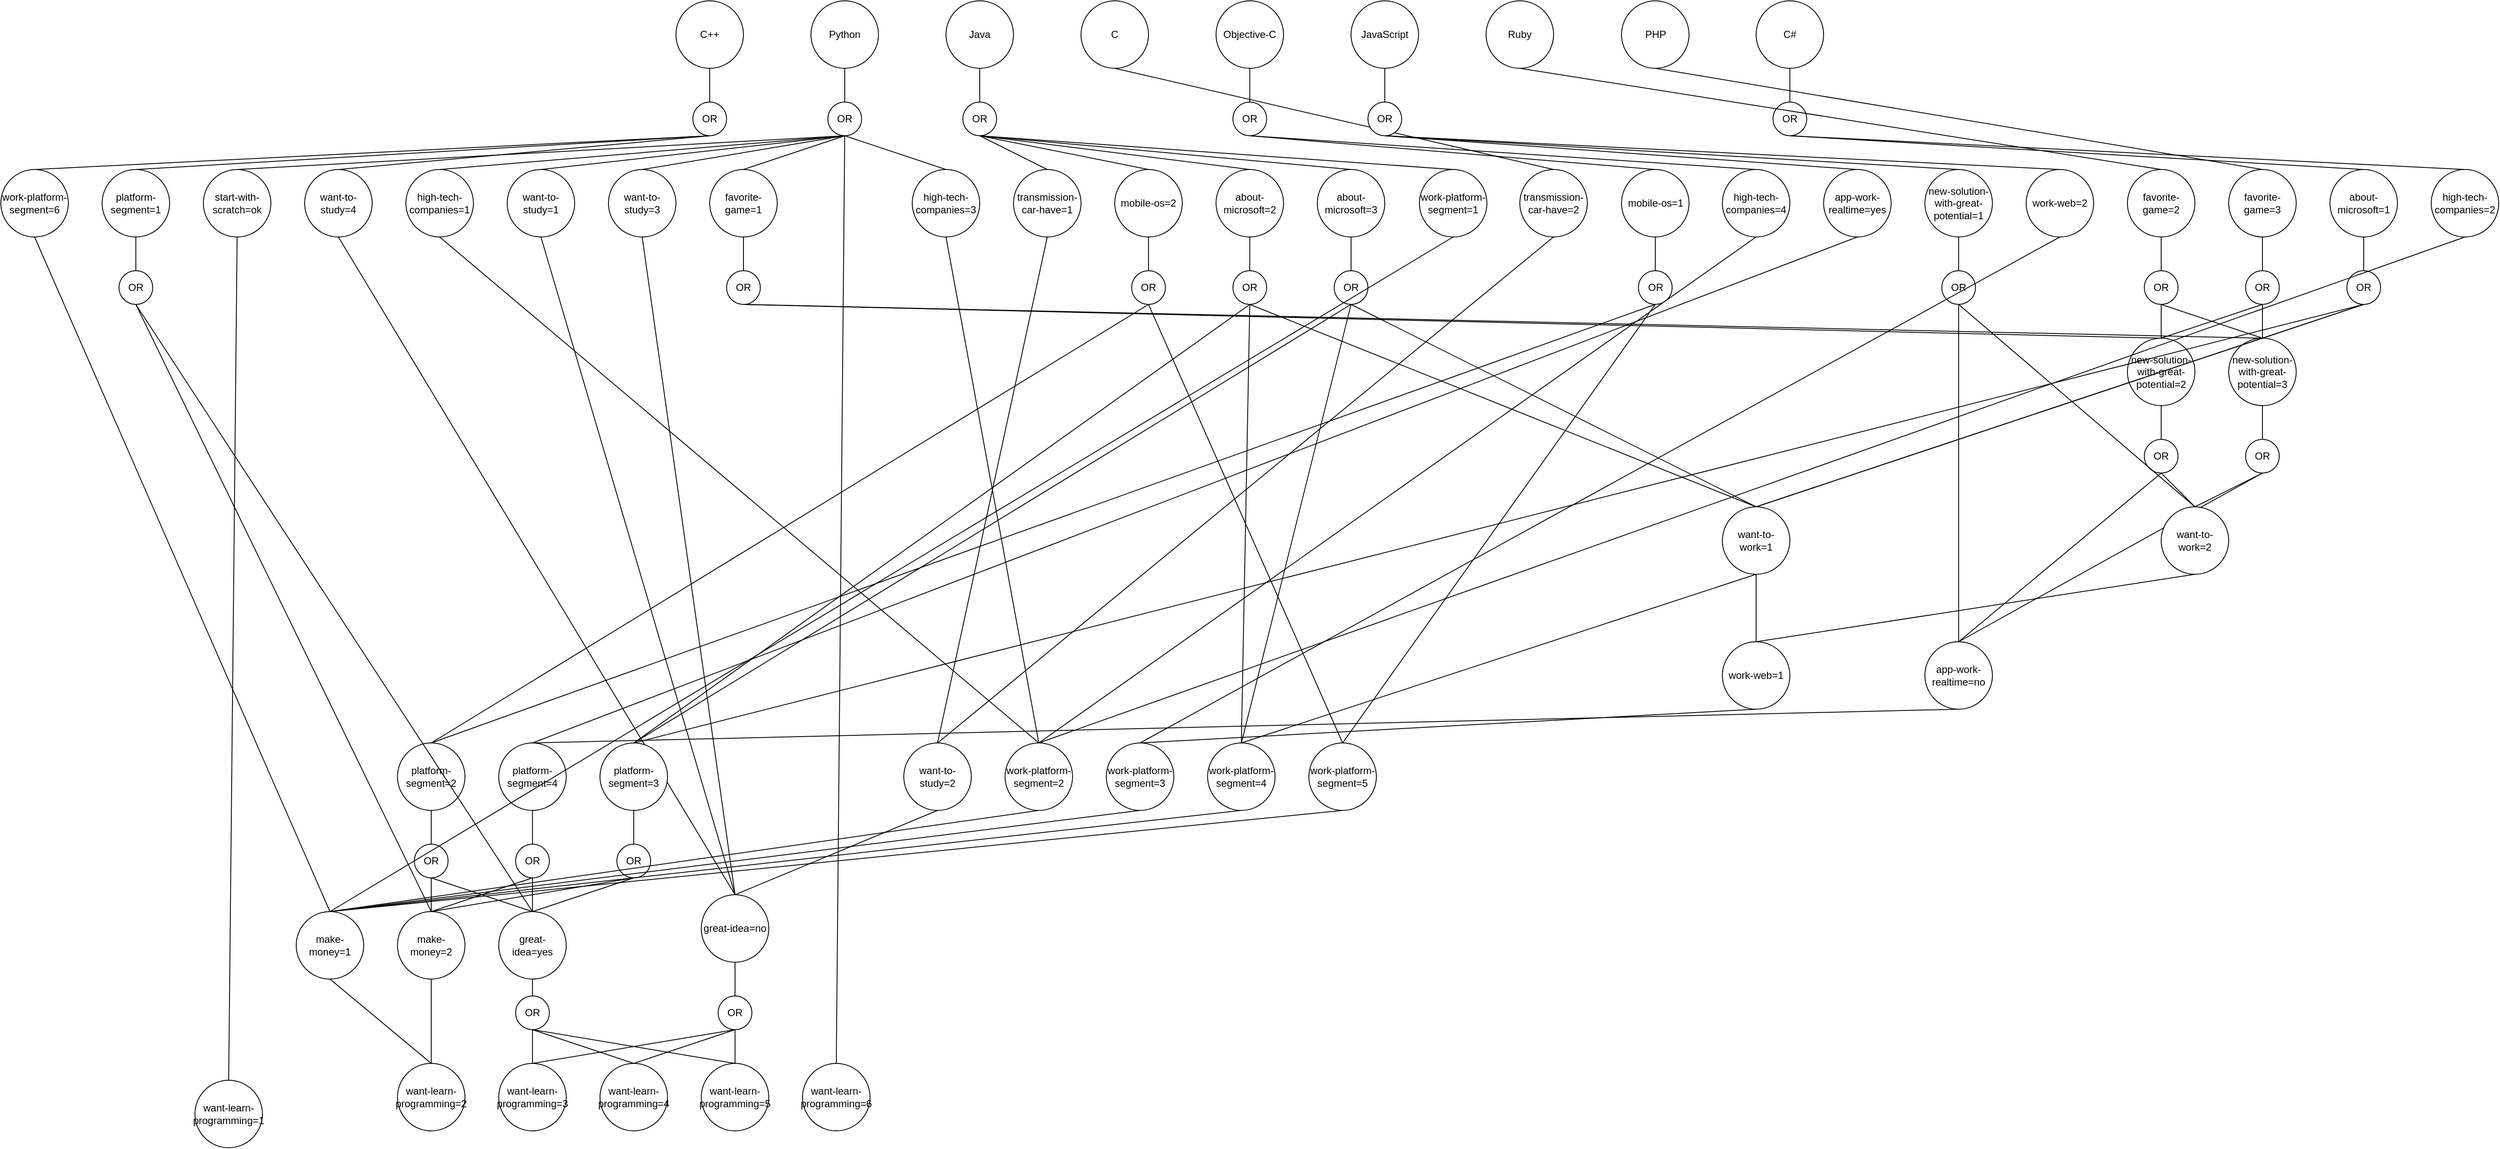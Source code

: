 <mxfile version="18.0.5" type="github">
  <diagram id="ySFJeYouwfIqecCgFOsG" name="Page-1">
    <mxGraphModel dx="3423" dy="1730" grid="1" gridSize="10" guides="1" tooltips="1" connect="1" arrows="1" fold="1" page="1" pageScale="1" pageWidth="827" pageHeight="1169" math="0" shadow="0">
      <root>
        <mxCell id="0" />
        <mxCell id="1" parent="0" />
        <mxCell id="vEQTfBxCxNn2xn9pjMhN-1" value="C++" style="ellipse;whiteSpace=wrap;html=1;aspect=fixed;" vertex="1" parent="1">
          <mxGeometry x="120" y="160" width="80" height="80" as="geometry" />
        </mxCell>
        <mxCell id="vEQTfBxCxNn2xn9pjMhN-2" value="Python" style="ellipse;whiteSpace=wrap;html=1;aspect=fixed;" vertex="1" parent="1">
          <mxGeometry x="280" y="160" width="80" height="80" as="geometry" />
        </mxCell>
        <mxCell id="vEQTfBxCxNn2xn9pjMhN-3" value="Java" style="ellipse;whiteSpace=wrap;html=1;aspect=fixed;" vertex="1" parent="1">
          <mxGeometry x="440" y="160" width="80" height="80" as="geometry" />
        </mxCell>
        <mxCell id="vEQTfBxCxNn2xn9pjMhN-4" value="C" style="ellipse;whiteSpace=wrap;html=1;aspect=fixed;" vertex="1" parent="1">
          <mxGeometry x="600" y="160" width="80" height="80" as="geometry" />
        </mxCell>
        <mxCell id="vEQTfBxCxNn2xn9pjMhN-6" value="Objective-C" style="ellipse;whiteSpace=wrap;html=1;aspect=fixed;" vertex="1" parent="1">
          <mxGeometry x="760" y="160" width="80" height="80" as="geometry" />
        </mxCell>
        <mxCell id="vEQTfBxCxNn2xn9pjMhN-7" value="JavaScript" style="ellipse;whiteSpace=wrap;html=1;aspect=fixed;" vertex="1" parent="1">
          <mxGeometry x="920" y="160" width="80" height="80" as="geometry" />
        </mxCell>
        <mxCell id="vEQTfBxCxNn2xn9pjMhN-8" value="Ruby" style="ellipse;whiteSpace=wrap;html=1;aspect=fixed;" vertex="1" parent="1">
          <mxGeometry x="1080" y="160" width="80" height="80" as="geometry" />
        </mxCell>
        <mxCell id="vEQTfBxCxNn2xn9pjMhN-9" value="PHP" style="ellipse;whiteSpace=wrap;html=1;aspect=fixed;" vertex="1" parent="1">
          <mxGeometry x="1240.5" y="160" width="80" height="80" as="geometry" />
        </mxCell>
        <mxCell id="vEQTfBxCxNn2xn9pjMhN-10" value="C#" style="ellipse;whiteSpace=wrap;html=1;aspect=fixed;" vertex="1" parent="1">
          <mxGeometry x="1400" y="160" width="80" height="80" as="geometry" />
        </mxCell>
        <mxCell id="vEQTfBxCxNn2xn9pjMhN-12" value="OR" style="ellipse;whiteSpace=wrap;html=1;aspect=fixed;" vertex="1" parent="1">
          <mxGeometry x="140" y="280" width="40" height="40" as="geometry" />
        </mxCell>
        <mxCell id="vEQTfBxCxNn2xn9pjMhN-13" value="" style="endArrow=none;html=1;rounded=0;entryX=0.5;entryY=1;entryDx=0;entryDy=0;exitX=0.5;exitY=0;exitDx=0;exitDy=0;" edge="1" parent="1" source="vEQTfBxCxNn2xn9pjMhN-12" target="vEQTfBxCxNn2xn9pjMhN-1">
          <mxGeometry width="50" height="50" relative="1" as="geometry">
            <mxPoint x="70" y="340" as="sourcePoint" />
            <mxPoint x="120" y="290" as="targetPoint" />
          </mxGeometry>
        </mxCell>
        <mxCell id="vEQTfBxCxNn2xn9pjMhN-15" value="want-to-study=4" style="ellipse;whiteSpace=wrap;html=1;aspect=fixed;" vertex="1" parent="1">
          <mxGeometry x="-320" y="360" width="80" height="80" as="geometry" />
        </mxCell>
        <mxCell id="vEQTfBxCxNn2xn9pjMhN-16" value="platform-segment=1" style="ellipse;whiteSpace=wrap;html=1;aspect=fixed;" vertex="1" parent="1">
          <mxGeometry x="-560" y="360" width="80" height="80" as="geometry" />
        </mxCell>
        <mxCell id="vEQTfBxCxNn2xn9pjMhN-17" value="work-platform-segment=6" style="ellipse;whiteSpace=wrap;html=1;aspect=fixed;" vertex="1" parent="1">
          <mxGeometry x="-680" y="360" width="80" height="80" as="geometry" />
        </mxCell>
        <mxCell id="vEQTfBxCxNn2xn9pjMhN-18" value="" style="endArrow=none;html=1;rounded=0;entryX=0.5;entryY=1;entryDx=0;entryDy=0;exitX=0.5;exitY=0;exitDx=0;exitDy=0;" edge="1" parent="1" source="vEQTfBxCxNn2xn9pjMhN-15" target="vEQTfBxCxNn2xn9pjMhN-12">
          <mxGeometry width="50" height="50" relative="1" as="geometry">
            <mxPoint x="240" y="470" as="sourcePoint" />
            <mxPoint x="290" y="420" as="targetPoint" />
            <Array as="points" />
          </mxGeometry>
        </mxCell>
        <mxCell id="vEQTfBxCxNn2xn9pjMhN-19" value="" style="endArrow=none;html=1;rounded=0;exitX=0.5;exitY=0;exitDx=0;exitDy=0;entryX=0.5;entryY=1;entryDx=0;entryDy=0;" edge="1" parent="1" source="vEQTfBxCxNn2xn9pjMhN-16" target="vEQTfBxCxNn2xn9pjMhN-12">
          <mxGeometry width="50" height="50" relative="1" as="geometry">
            <mxPoint x="50" y="325" as="sourcePoint" />
            <mxPoint x="100" y="275" as="targetPoint" />
          </mxGeometry>
        </mxCell>
        <mxCell id="vEQTfBxCxNn2xn9pjMhN-20" value="" style="endArrow=none;html=1;rounded=0;entryX=0.5;entryY=1;entryDx=0;entryDy=0;exitX=0.5;exitY=0;exitDx=0;exitDy=0;" edge="1" parent="1" source="vEQTfBxCxNn2xn9pjMhN-17" target="vEQTfBxCxNn2xn9pjMhN-12">
          <mxGeometry width="50" height="50" relative="1" as="geometry">
            <mxPoint x="240" y="470" as="sourcePoint" />
            <mxPoint x="290" y="420" as="targetPoint" />
          </mxGeometry>
        </mxCell>
        <mxCell id="vEQTfBxCxNn2xn9pjMhN-21" value="OR" style="ellipse;whiteSpace=wrap;html=1;aspect=fixed;" vertex="1" parent="1">
          <mxGeometry x="300" y="280" width="40" height="40" as="geometry" />
        </mxCell>
        <mxCell id="vEQTfBxCxNn2xn9pjMhN-22" value="start-with-scratch=ok" style="ellipse;whiteSpace=wrap;html=1;aspect=fixed;" vertex="1" parent="1">
          <mxGeometry x="-440" y="360" width="80" height="80" as="geometry" />
        </mxCell>
        <mxCell id="vEQTfBxCxNn2xn9pjMhN-23" value="want-learn-programming=6" style="ellipse;whiteSpace=wrap;html=1;aspect=fixed;" vertex="1" parent="1">
          <mxGeometry x="270" y="1420" width="80" height="80" as="geometry" />
        </mxCell>
        <mxCell id="vEQTfBxCxNn2xn9pjMhN-24" value="" style="endArrow=none;html=1;rounded=0;exitX=0.5;exitY=0;exitDx=0;exitDy=0;entryX=0.5;entryY=1;entryDx=0;entryDy=0;" edge="1" parent="1" source="vEQTfBxCxNn2xn9pjMhN-22" target="vEQTfBxCxNn2xn9pjMhN-21">
          <mxGeometry width="50" height="50" relative="1" as="geometry">
            <mxPoint x="500" y="480" as="sourcePoint" />
            <mxPoint x="550" y="430" as="targetPoint" />
          </mxGeometry>
        </mxCell>
        <mxCell id="vEQTfBxCxNn2xn9pjMhN-25" value="" style="endArrow=none;html=1;rounded=0;entryX=0.5;entryY=1;entryDx=0;entryDy=0;exitX=0.5;exitY=0;exitDx=0;exitDy=0;" edge="1" parent="1" source="vEQTfBxCxNn2xn9pjMhN-21" target="vEQTfBxCxNn2xn9pjMhN-2">
          <mxGeometry width="50" height="50" relative="1" as="geometry">
            <mxPoint x="500" y="480" as="sourcePoint" />
            <mxPoint x="550" y="430" as="targetPoint" />
          </mxGeometry>
        </mxCell>
        <mxCell id="vEQTfBxCxNn2xn9pjMhN-26" value="want-to-study=1" style="ellipse;whiteSpace=wrap;html=1;aspect=fixed;" vertex="1" parent="1">
          <mxGeometry x="-80" y="360" width="80" height="80" as="geometry" />
        </mxCell>
        <mxCell id="vEQTfBxCxNn2xn9pjMhN-27" value="want-to-study=3" style="ellipse;whiteSpace=wrap;html=1;aspect=fixed;" vertex="1" parent="1">
          <mxGeometry x="40" y="360" width="80" height="80" as="geometry" />
        </mxCell>
        <mxCell id="vEQTfBxCxNn2xn9pjMhN-28" value="" style="endArrow=none;html=1;rounded=0;exitX=0.5;exitY=0;exitDx=0;exitDy=0;entryX=0.5;entryY=1;entryDx=0;entryDy=0;" edge="1" parent="1" source="vEQTfBxCxNn2xn9pjMhN-23" target="vEQTfBxCxNn2xn9pjMhN-21">
          <mxGeometry width="50" height="50" relative="1" as="geometry">
            <mxPoint x="500" y="480" as="sourcePoint" />
            <mxPoint x="550" y="430" as="targetPoint" />
          </mxGeometry>
        </mxCell>
        <mxCell id="vEQTfBxCxNn2xn9pjMhN-29" value="" style="endArrow=none;html=1;rounded=0;exitX=0.5;exitY=0;exitDx=0;exitDy=0;entryX=0.5;entryY=1;entryDx=0;entryDy=0;" edge="1" parent="1" source="vEQTfBxCxNn2xn9pjMhN-26" target="vEQTfBxCxNn2xn9pjMhN-21">
          <mxGeometry width="50" height="50" relative="1" as="geometry">
            <mxPoint x="500" y="480" as="sourcePoint" />
            <mxPoint x="550" y="430" as="targetPoint" />
          </mxGeometry>
        </mxCell>
        <mxCell id="vEQTfBxCxNn2xn9pjMhN-30" value="" style="endArrow=none;html=1;rounded=0;exitX=0.5;exitY=0;exitDx=0;exitDy=0;entryX=0.5;entryY=1;entryDx=0;entryDy=0;" edge="1" parent="1" source="vEQTfBxCxNn2xn9pjMhN-27" target="vEQTfBxCxNn2xn9pjMhN-21">
          <mxGeometry width="50" height="50" relative="1" as="geometry">
            <mxPoint x="500" y="480" as="sourcePoint" />
            <mxPoint x="550" y="430" as="targetPoint" />
          </mxGeometry>
        </mxCell>
        <mxCell id="vEQTfBxCxNn2xn9pjMhN-31" value="favorite-game=1" style="ellipse;whiteSpace=wrap;html=1;aspect=fixed;" vertex="1" parent="1">
          <mxGeometry x="160" y="360" width="80" height="80" as="geometry" />
        </mxCell>
        <mxCell id="vEQTfBxCxNn2xn9pjMhN-32" value="high-tech-companies=1" style="ellipse;whiteSpace=wrap;html=1;aspect=fixed;" vertex="1" parent="1">
          <mxGeometry x="-200" y="360" width="80" height="80" as="geometry" />
        </mxCell>
        <mxCell id="vEQTfBxCxNn2xn9pjMhN-33" value="" style="endArrow=none;html=1;rounded=0;entryX=0.5;entryY=0;entryDx=0;entryDy=0;exitX=0.5;exitY=1;exitDx=0;exitDy=0;" edge="1" parent="1" source="vEQTfBxCxNn2xn9pjMhN-21" target="vEQTfBxCxNn2xn9pjMhN-31">
          <mxGeometry width="50" height="50" relative="1" as="geometry">
            <mxPoint x="390" y="480" as="sourcePoint" />
            <mxPoint x="440" y="430" as="targetPoint" />
          </mxGeometry>
        </mxCell>
        <mxCell id="vEQTfBxCxNn2xn9pjMhN-34" value="" style="endArrow=none;html=1;rounded=0;entryX=0.5;entryY=0;entryDx=0;entryDy=0;exitX=0.5;exitY=1;exitDx=0;exitDy=0;" edge="1" parent="1" source="vEQTfBxCxNn2xn9pjMhN-21" target="vEQTfBxCxNn2xn9pjMhN-32">
          <mxGeometry width="50" height="50" relative="1" as="geometry">
            <mxPoint x="390" y="480" as="sourcePoint" />
            <mxPoint x="440" y="430" as="targetPoint" />
          </mxGeometry>
        </mxCell>
        <mxCell id="vEQTfBxCxNn2xn9pjMhN-35" value="OR" style="ellipse;whiteSpace=wrap;html=1;aspect=fixed;" vertex="1" parent="1">
          <mxGeometry x="460" y="280" width="40" height="40" as="geometry" />
        </mxCell>
        <mxCell id="vEQTfBxCxNn2xn9pjMhN-36" value="" style="endArrow=none;html=1;rounded=0;entryX=0.5;entryY=1;entryDx=0;entryDy=0;exitX=0.5;exitY=0;exitDx=0;exitDy=0;" edge="1" parent="1" source="vEQTfBxCxNn2xn9pjMhN-35" target="vEQTfBxCxNn2xn9pjMhN-3">
          <mxGeometry width="50" height="50" relative="1" as="geometry">
            <mxPoint x="590" y="480" as="sourcePoint" />
            <mxPoint x="640" y="430" as="targetPoint" />
          </mxGeometry>
        </mxCell>
        <mxCell id="vEQTfBxCxNn2xn9pjMhN-37" value="transmission-car-have=1" style="ellipse;whiteSpace=wrap;html=1;aspect=fixed;" vertex="1" parent="1">
          <mxGeometry x="520" y="360" width="80" height="80" as="geometry" />
        </mxCell>
        <mxCell id="vEQTfBxCxNn2xn9pjMhN-38" value="mobile-os=2" style="ellipse;whiteSpace=wrap;html=1;aspect=fixed;" vertex="1" parent="1">
          <mxGeometry x="640" y="360" width="80" height="80" as="geometry" />
        </mxCell>
        <mxCell id="vEQTfBxCxNn2xn9pjMhN-39" value="about-microsoft=2" style="ellipse;whiteSpace=wrap;html=1;aspect=fixed;" vertex="1" parent="1">
          <mxGeometry x="760" y="360" width="80" height="80" as="geometry" />
        </mxCell>
        <mxCell id="vEQTfBxCxNn2xn9pjMhN-40" value="high-tech-companies=3" style="ellipse;whiteSpace=wrap;html=1;aspect=fixed;" vertex="1" parent="1">
          <mxGeometry x="400" y="360" width="80" height="80" as="geometry" />
        </mxCell>
        <mxCell id="vEQTfBxCxNn2xn9pjMhN-41" value="" style="endArrow=none;html=1;rounded=0;entryX=0.5;entryY=0;entryDx=0;entryDy=0;exitX=0.5;exitY=1;exitDx=0;exitDy=0;" edge="1" parent="1" source="vEQTfBxCxNn2xn9pjMhN-21" target="vEQTfBxCxNn2xn9pjMhN-40">
          <mxGeometry width="50" height="50" relative="1" as="geometry">
            <mxPoint x="590" y="480" as="sourcePoint" />
            <mxPoint x="640" y="430" as="targetPoint" />
          </mxGeometry>
        </mxCell>
        <mxCell id="vEQTfBxCxNn2xn9pjMhN-42" value="about-microsoft=3" style="ellipse;whiteSpace=wrap;html=1;aspect=fixed;" vertex="1" parent="1">
          <mxGeometry x="880" y="360" width="80" height="80" as="geometry" />
        </mxCell>
        <mxCell id="vEQTfBxCxNn2xn9pjMhN-43" value="work-platform-segment=1" style="ellipse;whiteSpace=wrap;html=1;aspect=fixed;" vertex="1" parent="1">
          <mxGeometry x="1001" y="360" width="80" height="80" as="geometry" />
        </mxCell>
        <mxCell id="vEQTfBxCxNn2xn9pjMhN-44" value="" style="endArrow=none;html=1;rounded=0;exitX=0.5;exitY=0;exitDx=0;exitDy=0;entryX=0.5;entryY=1;entryDx=0;entryDy=0;" edge="1" parent="1" source="vEQTfBxCxNn2xn9pjMhN-37" target="vEQTfBxCxNn2xn9pjMhN-35">
          <mxGeometry width="50" height="50" relative="1" as="geometry">
            <mxPoint x="850" y="480" as="sourcePoint" />
            <mxPoint x="900" y="430" as="targetPoint" />
          </mxGeometry>
        </mxCell>
        <mxCell id="vEQTfBxCxNn2xn9pjMhN-45" value="" style="endArrow=none;html=1;rounded=0;entryX=0.5;entryY=0;entryDx=0;entryDy=0;exitX=0.5;exitY=1;exitDx=0;exitDy=0;" edge="1" parent="1" source="vEQTfBxCxNn2xn9pjMhN-35" target="vEQTfBxCxNn2xn9pjMhN-38">
          <mxGeometry width="50" height="50" relative="1" as="geometry">
            <mxPoint x="850" y="480" as="sourcePoint" />
            <mxPoint x="900" y="430" as="targetPoint" />
          </mxGeometry>
        </mxCell>
        <mxCell id="vEQTfBxCxNn2xn9pjMhN-46" value="" style="endArrow=none;html=1;rounded=0;entryX=0.5;entryY=0;entryDx=0;entryDy=0;exitX=0.5;exitY=1;exitDx=0;exitDy=0;" edge="1" parent="1" source="vEQTfBxCxNn2xn9pjMhN-35" target="vEQTfBxCxNn2xn9pjMhN-39">
          <mxGeometry width="50" height="50" relative="1" as="geometry">
            <mxPoint x="850" y="480" as="sourcePoint" />
            <mxPoint x="900" y="430" as="targetPoint" />
          </mxGeometry>
        </mxCell>
        <mxCell id="vEQTfBxCxNn2xn9pjMhN-47" value="" style="endArrow=none;html=1;rounded=0;entryX=0.5;entryY=0;entryDx=0;entryDy=0;exitX=0.5;exitY=1;exitDx=0;exitDy=0;" edge="1" parent="1" source="vEQTfBxCxNn2xn9pjMhN-35" target="vEQTfBxCxNn2xn9pjMhN-42">
          <mxGeometry width="50" height="50" relative="1" as="geometry">
            <mxPoint x="850" y="480" as="sourcePoint" />
            <mxPoint x="900" y="430" as="targetPoint" />
          </mxGeometry>
        </mxCell>
        <mxCell id="vEQTfBxCxNn2xn9pjMhN-48" value="" style="endArrow=none;html=1;rounded=0;entryX=0.5;entryY=0;entryDx=0;entryDy=0;exitX=0.5;exitY=1;exitDx=0;exitDy=0;" edge="1" parent="1" source="vEQTfBxCxNn2xn9pjMhN-35" target="vEQTfBxCxNn2xn9pjMhN-43">
          <mxGeometry width="50" height="50" relative="1" as="geometry">
            <mxPoint x="850" y="480" as="sourcePoint" />
            <mxPoint x="900" y="430" as="targetPoint" />
          </mxGeometry>
        </mxCell>
        <mxCell id="vEQTfBxCxNn2xn9pjMhN-50" value="transmission-car-have=2" style="ellipse;whiteSpace=wrap;html=1;aspect=fixed;" vertex="1" parent="1">
          <mxGeometry x="1120" y="360" width="80" height="80" as="geometry" />
        </mxCell>
        <mxCell id="vEQTfBxCxNn2xn9pjMhN-51" value="" style="endArrow=none;html=1;rounded=0;entryX=0.5;entryY=0;entryDx=0;entryDy=0;exitX=0.5;exitY=1;exitDx=0;exitDy=0;" edge="1" parent="1" source="vEQTfBxCxNn2xn9pjMhN-4" target="vEQTfBxCxNn2xn9pjMhN-50">
          <mxGeometry width="50" height="50" relative="1" as="geometry">
            <mxPoint x="850" y="480" as="sourcePoint" />
            <mxPoint x="900" y="430" as="targetPoint" />
          </mxGeometry>
        </mxCell>
        <mxCell id="vEQTfBxCxNn2xn9pjMhN-52" value="OR" style="ellipse;whiteSpace=wrap;html=1;aspect=fixed;" vertex="1" parent="1">
          <mxGeometry x="780" y="280" width="40" height="40" as="geometry" />
        </mxCell>
        <mxCell id="vEQTfBxCxNn2xn9pjMhN-53" value="OR" style="ellipse;whiteSpace=wrap;html=1;aspect=fixed;" vertex="1" parent="1">
          <mxGeometry x="940" y="280" width="40" height="40" as="geometry" />
        </mxCell>
        <mxCell id="vEQTfBxCxNn2xn9pjMhN-54" value="OR" style="ellipse;whiteSpace=wrap;html=1;aspect=fixed;" vertex="1" parent="1">
          <mxGeometry x="1420" y="280" width="40" height="40" as="geometry" />
        </mxCell>
        <mxCell id="vEQTfBxCxNn2xn9pjMhN-56" value="mobile-os=1" style="ellipse;whiteSpace=wrap;html=1;aspect=fixed;" vertex="1" parent="1">
          <mxGeometry x="1240.5" y="360" width="80" height="80" as="geometry" />
        </mxCell>
        <mxCell id="vEQTfBxCxNn2xn9pjMhN-57" value="high-tech-companies=4" style="ellipse;whiteSpace=wrap;html=1;aspect=fixed;" vertex="1" parent="1">
          <mxGeometry x="1360" y="360" width="80" height="80" as="geometry" />
        </mxCell>
        <mxCell id="vEQTfBxCxNn2xn9pjMhN-58" value="" style="endArrow=none;html=1;rounded=0;exitX=0.5;exitY=0;exitDx=0;exitDy=0;entryX=0.5;entryY=1;entryDx=0;entryDy=0;" edge="1" parent="1" source="vEQTfBxCxNn2xn9pjMhN-52" target="vEQTfBxCxNn2xn9pjMhN-6">
          <mxGeometry width="50" height="50" relative="1" as="geometry">
            <mxPoint x="860" y="470" as="sourcePoint" />
            <mxPoint x="910" y="420" as="targetPoint" />
          </mxGeometry>
        </mxCell>
        <mxCell id="vEQTfBxCxNn2xn9pjMhN-59" value="" style="endArrow=none;html=1;rounded=0;entryX=0.5;entryY=1;entryDx=0;entryDy=0;exitX=0.5;exitY=0;exitDx=0;exitDy=0;" edge="1" parent="1" source="vEQTfBxCxNn2xn9pjMhN-56" target="vEQTfBxCxNn2xn9pjMhN-52">
          <mxGeometry width="50" height="50" relative="1" as="geometry">
            <mxPoint x="860" y="470" as="sourcePoint" />
            <mxPoint x="910" y="420" as="targetPoint" />
          </mxGeometry>
        </mxCell>
        <mxCell id="vEQTfBxCxNn2xn9pjMhN-60" value="" style="endArrow=none;html=1;rounded=0;entryX=0.5;entryY=1;entryDx=0;entryDy=0;exitX=0.5;exitY=0;exitDx=0;exitDy=0;" edge="1" parent="1" source="vEQTfBxCxNn2xn9pjMhN-57" target="vEQTfBxCxNn2xn9pjMhN-52">
          <mxGeometry width="50" height="50" relative="1" as="geometry">
            <mxPoint x="860" y="470" as="sourcePoint" />
            <mxPoint x="910" y="420" as="targetPoint" />
          </mxGeometry>
        </mxCell>
        <mxCell id="vEQTfBxCxNn2xn9pjMhN-61" value="app-work-realtime=yes" style="ellipse;whiteSpace=wrap;html=1;aspect=fixed;" vertex="1" parent="1">
          <mxGeometry x="1480" y="360" width="80" height="80" as="geometry" />
        </mxCell>
        <mxCell id="vEQTfBxCxNn2xn9pjMhN-62" value="new-solution-with-great-potential=1" style="ellipse;whiteSpace=wrap;html=1;aspect=fixed;" vertex="1" parent="1">
          <mxGeometry x="1600" y="360" width="80" height="80" as="geometry" />
        </mxCell>
        <mxCell id="vEQTfBxCxNn2xn9pjMhN-63" value="work-web=2" style="ellipse;whiteSpace=wrap;html=1;aspect=fixed;" vertex="1" parent="1">
          <mxGeometry x="1720" y="360" width="80" height="80" as="geometry" />
        </mxCell>
        <mxCell id="vEQTfBxCxNn2xn9pjMhN-64" value="" style="endArrow=none;html=1;rounded=0;exitX=0.5;exitY=0;exitDx=0;exitDy=0;entryX=0.5;entryY=1;entryDx=0;entryDy=0;" edge="1" parent="1" source="vEQTfBxCxNn2xn9pjMhN-53" target="vEQTfBxCxNn2xn9pjMhN-7">
          <mxGeometry width="50" height="50" relative="1" as="geometry">
            <mxPoint x="1410" y="470" as="sourcePoint" />
            <mxPoint x="1460" y="420" as="targetPoint" />
          </mxGeometry>
        </mxCell>
        <mxCell id="vEQTfBxCxNn2xn9pjMhN-65" value="" style="endArrow=none;html=1;rounded=0;exitX=0.5;exitY=1;exitDx=0;exitDy=0;entryX=0.5;entryY=0;entryDx=0;entryDy=0;" edge="1" parent="1" source="vEQTfBxCxNn2xn9pjMhN-53" target="vEQTfBxCxNn2xn9pjMhN-61">
          <mxGeometry width="50" height="50" relative="1" as="geometry">
            <mxPoint x="1410" y="470" as="sourcePoint" />
            <mxPoint x="1460" y="420" as="targetPoint" />
          </mxGeometry>
        </mxCell>
        <mxCell id="vEQTfBxCxNn2xn9pjMhN-66" value="" style="endArrow=none;html=1;rounded=0;exitX=0.5;exitY=1;exitDx=0;exitDy=0;entryX=0.5;entryY=0;entryDx=0;entryDy=0;" edge="1" parent="1" source="vEQTfBxCxNn2xn9pjMhN-53" target="vEQTfBxCxNn2xn9pjMhN-62">
          <mxGeometry width="50" height="50" relative="1" as="geometry">
            <mxPoint x="1410" y="470" as="sourcePoint" />
            <mxPoint x="1460" y="420" as="targetPoint" />
          </mxGeometry>
        </mxCell>
        <mxCell id="vEQTfBxCxNn2xn9pjMhN-67" value="" style="endArrow=none;html=1;rounded=0;exitX=0.5;exitY=1;exitDx=0;exitDy=0;entryX=0.5;entryY=0;entryDx=0;entryDy=0;" edge="1" parent="1" source="vEQTfBxCxNn2xn9pjMhN-53" target="vEQTfBxCxNn2xn9pjMhN-63">
          <mxGeometry width="50" height="50" relative="1" as="geometry">
            <mxPoint x="1410" y="470" as="sourcePoint" />
            <mxPoint x="1460" y="420" as="targetPoint" />
          </mxGeometry>
        </mxCell>
        <mxCell id="vEQTfBxCxNn2xn9pjMhN-68" value="favorite-game=2" style="ellipse;whiteSpace=wrap;html=1;aspect=fixed;" vertex="1" parent="1">
          <mxGeometry x="1840" y="360" width="80" height="80" as="geometry" />
        </mxCell>
        <mxCell id="vEQTfBxCxNn2xn9pjMhN-69" value="" style="endArrow=none;html=1;rounded=0;exitX=0.5;exitY=1;exitDx=0;exitDy=0;entryX=0.5;entryY=0;entryDx=0;entryDy=0;" edge="1" parent="1" source="vEQTfBxCxNn2xn9pjMhN-8" target="vEQTfBxCxNn2xn9pjMhN-68">
          <mxGeometry width="50" height="50" relative="1" as="geometry">
            <mxPoint x="1410" y="470" as="sourcePoint" />
            <mxPoint x="1460" y="420" as="targetPoint" />
          </mxGeometry>
        </mxCell>
        <mxCell id="vEQTfBxCxNn2xn9pjMhN-70" value="favorite-game=3" style="ellipse;whiteSpace=wrap;html=1;aspect=fixed;" vertex="1" parent="1">
          <mxGeometry x="1960" y="360" width="80" height="80" as="geometry" />
        </mxCell>
        <mxCell id="vEQTfBxCxNn2xn9pjMhN-71" value="" style="endArrow=none;html=1;rounded=0;entryX=0.5;entryY=1;entryDx=0;entryDy=0;exitX=0.5;exitY=0;exitDx=0;exitDy=0;" edge="1" parent="1" source="vEQTfBxCxNn2xn9pjMhN-70" target="vEQTfBxCxNn2xn9pjMhN-9">
          <mxGeometry width="50" height="50" relative="1" as="geometry">
            <mxPoint x="1410" y="470" as="sourcePoint" />
            <mxPoint x="1460" y="420" as="targetPoint" />
          </mxGeometry>
        </mxCell>
        <mxCell id="vEQTfBxCxNn2xn9pjMhN-72" value="" style="endArrow=none;html=1;rounded=0;entryX=0.5;entryY=1;entryDx=0;entryDy=0;exitX=0.5;exitY=0;exitDx=0;exitDy=0;" edge="1" parent="1" source="vEQTfBxCxNn2xn9pjMhN-54" target="vEQTfBxCxNn2xn9pjMhN-10">
          <mxGeometry width="50" height="50" relative="1" as="geometry">
            <mxPoint x="1410" y="470" as="sourcePoint" />
            <mxPoint x="1460" y="420" as="targetPoint" />
          </mxGeometry>
        </mxCell>
        <mxCell id="vEQTfBxCxNn2xn9pjMhN-73" value="about-microsoft=1" style="ellipse;whiteSpace=wrap;html=1;aspect=fixed;" vertex="1" parent="1">
          <mxGeometry x="2080" y="360" width="80" height="80" as="geometry" />
        </mxCell>
        <mxCell id="vEQTfBxCxNn2xn9pjMhN-74" value="high-tech-companies=2" style="ellipse;whiteSpace=wrap;html=1;aspect=fixed;" vertex="1" parent="1">
          <mxGeometry x="2200" y="360" width="80" height="80" as="geometry" />
        </mxCell>
        <mxCell id="vEQTfBxCxNn2xn9pjMhN-75" value="" style="endArrow=none;html=1;rounded=0;exitX=0.5;exitY=1;exitDx=0;exitDy=0;entryX=0.5;entryY=0;entryDx=0;entryDy=0;" edge="1" parent="1" source="vEQTfBxCxNn2xn9pjMhN-54" target="vEQTfBxCxNn2xn9pjMhN-73">
          <mxGeometry width="50" height="50" relative="1" as="geometry">
            <mxPoint x="1550" y="470" as="sourcePoint" />
            <mxPoint x="1600" y="420" as="targetPoint" />
          </mxGeometry>
        </mxCell>
        <mxCell id="vEQTfBxCxNn2xn9pjMhN-76" value="" style="endArrow=none;html=1;rounded=0;exitX=0.5;exitY=1;exitDx=0;exitDy=0;entryX=0.5;entryY=0;entryDx=0;entryDy=0;" edge="1" parent="1" source="vEQTfBxCxNn2xn9pjMhN-54" target="vEQTfBxCxNn2xn9pjMhN-74">
          <mxGeometry width="50" height="50" relative="1" as="geometry">
            <mxPoint x="1550" y="470" as="sourcePoint" />
            <mxPoint x="1600" y="420" as="targetPoint" />
          </mxGeometry>
        </mxCell>
        <mxCell id="vEQTfBxCxNn2xn9pjMhN-81" value="want-learn-programming=1" style="ellipse;whiteSpace=wrap;html=1;aspect=fixed;" vertex="1" parent="1">
          <mxGeometry x="-450" y="1440" width="80" height="80" as="geometry" />
        </mxCell>
        <mxCell id="vEQTfBxCxNn2xn9pjMhN-82" value="" style="endArrow=none;html=1;rounded=0;entryX=0.5;entryY=1;entryDx=0;entryDy=0;exitX=0.5;exitY=0;exitDx=0;exitDy=0;" edge="1" parent="1" source="vEQTfBxCxNn2xn9pjMhN-81" target="vEQTfBxCxNn2xn9pjMhN-22">
          <mxGeometry width="50" height="50" relative="1" as="geometry">
            <mxPoint x="170" y="620" as="sourcePoint" />
            <mxPoint x="220" y="570" as="targetPoint" />
          </mxGeometry>
        </mxCell>
        <mxCell id="vEQTfBxCxNn2xn9pjMhN-84" value="want-learn-programming=3" style="ellipse;whiteSpace=wrap;html=1;aspect=fixed;" vertex="1" parent="1">
          <mxGeometry x="-90" y="1420" width="80" height="80" as="geometry" />
        </mxCell>
        <mxCell id="vEQTfBxCxNn2xn9pjMhN-85" value="want-learn-programming=4" style="ellipse;whiteSpace=wrap;html=1;aspect=fixed;" vertex="1" parent="1">
          <mxGeometry x="30" y="1420" width="80" height="80" as="geometry" />
        </mxCell>
        <mxCell id="vEQTfBxCxNn2xn9pjMhN-86" value="want-learn-programming=5" style="ellipse;whiteSpace=wrap;html=1;aspect=fixed;" vertex="1" parent="1">
          <mxGeometry x="150" y="1420" width="80" height="80" as="geometry" />
        </mxCell>
        <mxCell id="vEQTfBxCxNn2xn9pjMhN-87" value="great-idea=no" style="ellipse;whiteSpace=wrap;html=1;aspect=fixed;" vertex="1" parent="1">
          <mxGeometry x="150" y="1220" width="80" height="80" as="geometry" />
        </mxCell>
        <mxCell id="vEQTfBxCxNn2xn9pjMhN-88" value="OR" style="ellipse;whiteSpace=wrap;html=1;aspect=fixed;" vertex="1" parent="1">
          <mxGeometry x="170" y="1340" width="40" height="40" as="geometry" />
        </mxCell>
        <mxCell id="vEQTfBxCxNn2xn9pjMhN-89" value="" style="endArrow=none;html=1;rounded=0;exitX=0.5;exitY=1;exitDx=0;exitDy=0;entryX=0.5;entryY=0;entryDx=0;entryDy=0;" edge="1" parent="1" source="vEQTfBxCxNn2xn9pjMhN-87" target="vEQTfBxCxNn2xn9pjMhN-88">
          <mxGeometry width="50" height="50" relative="1" as="geometry">
            <mxPoint x="280" y="1280" as="sourcePoint" />
            <mxPoint x="330" y="1230" as="targetPoint" />
          </mxGeometry>
        </mxCell>
        <mxCell id="vEQTfBxCxNn2xn9pjMhN-90" value="" style="endArrow=none;html=1;rounded=0;exitX=0.5;exitY=1;exitDx=0;exitDy=0;entryX=0.5;entryY=0;entryDx=0;entryDy=0;" edge="1" parent="1" source="vEQTfBxCxNn2xn9pjMhN-88" target="vEQTfBxCxNn2xn9pjMhN-86">
          <mxGeometry width="50" height="50" relative="1" as="geometry">
            <mxPoint x="160" y="1280" as="sourcePoint" />
            <mxPoint x="210" y="1230" as="targetPoint" />
          </mxGeometry>
        </mxCell>
        <mxCell id="vEQTfBxCxNn2xn9pjMhN-91" value="" style="endArrow=none;html=1;rounded=0;exitX=0.5;exitY=0;exitDx=0;exitDy=0;entryX=0.5;entryY=1;entryDx=0;entryDy=0;" edge="1" parent="1" source="vEQTfBxCxNn2xn9pjMhN-85" target="vEQTfBxCxNn2xn9pjMhN-88">
          <mxGeometry width="50" height="50" relative="1" as="geometry">
            <mxPoint x="160" y="1280" as="sourcePoint" />
            <mxPoint x="210" y="1230" as="targetPoint" />
          </mxGeometry>
        </mxCell>
        <mxCell id="vEQTfBxCxNn2xn9pjMhN-92" value="" style="endArrow=none;html=1;rounded=0;exitX=0.5;exitY=0;exitDx=0;exitDy=0;entryX=0.5;entryY=1;entryDx=0;entryDy=0;" edge="1" parent="1" source="vEQTfBxCxNn2xn9pjMhN-84" target="vEQTfBxCxNn2xn9pjMhN-88">
          <mxGeometry width="50" height="50" relative="1" as="geometry">
            <mxPoint x="160" y="1280" as="sourcePoint" />
            <mxPoint x="210" y="1230" as="targetPoint" />
          </mxGeometry>
        </mxCell>
        <mxCell id="vEQTfBxCxNn2xn9pjMhN-93" value="great-idea=yes" style="ellipse;whiteSpace=wrap;html=1;aspect=fixed;" vertex="1" parent="1">
          <mxGeometry x="-90" y="1240" width="80" height="80" as="geometry" />
        </mxCell>
        <mxCell id="vEQTfBxCxNn2xn9pjMhN-94" value="OR" style="ellipse;whiteSpace=wrap;html=1;aspect=fixed;" vertex="1" parent="1">
          <mxGeometry x="-70" y="1340" width="40" height="40" as="geometry" />
        </mxCell>
        <mxCell id="vEQTfBxCxNn2xn9pjMhN-95" value="" style="endArrow=none;html=1;rounded=0;exitX=0.5;exitY=1;exitDx=0;exitDy=0;entryX=0.5;entryY=0;entryDx=0;entryDy=0;" edge="1" parent="1" source="vEQTfBxCxNn2xn9pjMhN-93" target="vEQTfBxCxNn2xn9pjMhN-94">
          <mxGeometry width="50" height="50" relative="1" as="geometry">
            <mxPoint x="40" y="1280" as="sourcePoint" />
            <mxPoint x="90" y="1230" as="targetPoint" />
          </mxGeometry>
        </mxCell>
        <mxCell id="vEQTfBxCxNn2xn9pjMhN-96" value="" style="endArrow=none;html=1;rounded=0;exitX=0.5;exitY=0;exitDx=0;exitDy=0;entryX=0.5;entryY=1;entryDx=0;entryDy=0;" edge="1" parent="1" source="vEQTfBxCxNn2xn9pjMhN-84" target="vEQTfBxCxNn2xn9pjMhN-94">
          <mxGeometry width="50" height="50" relative="1" as="geometry">
            <mxPoint x="160" y="1280" as="sourcePoint" />
            <mxPoint x="210" y="1230" as="targetPoint" />
          </mxGeometry>
        </mxCell>
        <mxCell id="vEQTfBxCxNn2xn9pjMhN-97" value="" style="endArrow=none;html=1;rounded=0;exitX=0.5;exitY=0;exitDx=0;exitDy=0;entryX=0.5;entryY=1;entryDx=0;entryDy=0;" edge="1" parent="1" source="vEQTfBxCxNn2xn9pjMhN-85" target="vEQTfBxCxNn2xn9pjMhN-94">
          <mxGeometry width="50" height="50" relative="1" as="geometry">
            <mxPoint x="160" y="1280" as="sourcePoint" />
            <mxPoint x="210" y="1230" as="targetPoint" />
          </mxGeometry>
        </mxCell>
        <mxCell id="vEQTfBxCxNn2xn9pjMhN-98" value="" style="endArrow=none;html=1;rounded=0;exitX=0.5;exitY=0;exitDx=0;exitDy=0;entryX=0.5;entryY=1;entryDx=0;entryDy=0;" edge="1" parent="1" source="vEQTfBxCxNn2xn9pjMhN-86" target="vEQTfBxCxNn2xn9pjMhN-94">
          <mxGeometry width="50" height="50" relative="1" as="geometry">
            <mxPoint x="160" y="1280" as="sourcePoint" />
            <mxPoint x="210" y="1230" as="targetPoint" />
          </mxGeometry>
        </mxCell>
        <mxCell id="vEQTfBxCxNn2xn9pjMhN-99" value="" style="endArrow=none;html=1;rounded=0;exitX=0.5;exitY=0;exitDx=0;exitDy=0;entryX=0.5;entryY=1;entryDx=0;entryDy=0;" edge="1" parent="1" source="vEQTfBxCxNn2xn9pjMhN-87" target="vEQTfBxCxNn2xn9pjMhN-27">
          <mxGeometry width="50" height="50" relative="1" as="geometry">
            <mxPoint x="170" y="620" as="sourcePoint" />
            <mxPoint x="220" y="570" as="targetPoint" />
          </mxGeometry>
        </mxCell>
        <mxCell id="vEQTfBxCxNn2xn9pjMhN-100" value="" style="endArrow=none;html=1;rounded=0;entryX=0.5;entryY=0;entryDx=0;entryDy=0;exitX=0.5;exitY=1;exitDx=0;exitDy=0;" edge="1" parent="1" source="vEQTfBxCxNn2xn9pjMhN-26" target="vEQTfBxCxNn2xn9pjMhN-87">
          <mxGeometry width="50" height="50" relative="1" as="geometry">
            <mxPoint x="170" y="620" as="sourcePoint" />
            <mxPoint x="220" y="570" as="targetPoint" />
          </mxGeometry>
        </mxCell>
        <mxCell id="vEQTfBxCxNn2xn9pjMhN-102" value="want-to-study=2" style="ellipse;whiteSpace=wrap;html=1;aspect=fixed;" vertex="1" parent="1">
          <mxGeometry x="390" y="1040" width="80" height="80" as="geometry" />
        </mxCell>
        <mxCell id="vEQTfBxCxNn2xn9pjMhN-103" value="" style="endArrow=none;html=1;rounded=0;exitX=0.5;exitY=0;exitDx=0;exitDy=0;entryX=0.5;entryY=1;entryDx=0;entryDy=0;" edge="1" parent="1" source="vEQTfBxCxNn2xn9pjMhN-87" target="vEQTfBxCxNn2xn9pjMhN-102">
          <mxGeometry width="50" height="50" relative="1" as="geometry">
            <mxPoint x="160" y="1080" as="sourcePoint" />
            <mxPoint x="210" y="1030" as="targetPoint" />
          </mxGeometry>
        </mxCell>
        <mxCell id="vEQTfBxCxNn2xn9pjMhN-104" value="" style="endArrow=none;html=1;rounded=0;entryX=0.5;entryY=0;entryDx=0;entryDy=0;exitX=0.5;exitY=1;exitDx=0;exitDy=0;" edge="1" parent="1" source="vEQTfBxCxNn2xn9pjMhN-37" target="vEQTfBxCxNn2xn9pjMhN-102">
          <mxGeometry width="50" height="50" relative="1" as="geometry">
            <mxPoint x="250" y="620" as="sourcePoint" />
            <mxPoint x="300" y="570" as="targetPoint" />
          </mxGeometry>
        </mxCell>
        <mxCell id="vEQTfBxCxNn2xn9pjMhN-105" value="" style="endArrow=none;html=1;rounded=0;exitX=0.5;exitY=1;exitDx=0;exitDy=0;entryX=0.5;entryY=0;entryDx=0;entryDy=0;" edge="1" parent="1" source="vEQTfBxCxNn2xn9pjMhN-15" target="vEQTfBxCxNn2xn9pjMhN-87">
          <mxGeometry width="50" height="50" relative="1" as="geometry">
            <mxPoint x="-70" y="600" as="sourcePoint" />
            <mxPoint x="-20" y="550" as="targetPoint" />
          </mxGeometry>
        </mxCell>
        <mxCell id="vEQTfBxCxNn2xn9pjMhN-110" value="OR" style="ellipse;whiteSpace=wrap;html=1;aspect=fixed;" vertex="1" parent="1">
          <mxGeometry x="660" y="480" width="40" height="40" as="geometry" />
        </mxCell>
        <mxCell id="vEQTfBxCxNn2xn9pjMhN-111" value="" style="endArrow=none;html=1;rounded=0;exitX=0.5;exitY=0;exitDx=0;exitDy=0;entryX=0.5;entryY=1;entryDx=0;entryDy=0;" edge="1" parent="1" source="vEQTfBxCxNn2xn9pjMhN-106" target="vEQTfBxCxNn2xn9pjMhN-110">
          <mxGeometry width="50" height="50" relative="1" as="geometry">
            <mxPoint x="280" y="770" as="sourcePoint" />
            <mxPoint x="330" y="720" as="targetPoint" />
          </mxGeometry>
        </mxCell>
        <mxCell id="vEQTfBxCxNn2xn9pjMhN-112" value="" style="endArrow=none;html=1;rounded=0;entryX=0.5;entryY=0;entryDx=0;entryDy=0;exitX=0.5;exitY=1;exitDx=0;exitDy=0;" edge="1" parent="1" source="vEQTfBxCxNn2xn9pjMhN-38" target="vEQTfBxCxNn2xn9pjMhN-110">
          <mxGeometry width="50" height="50" relative="1" as="geometry">
            <mxPoint x="280" y="770" as="sourcePoint" />
            <mxPoint x="330" y="720" as="targetPoint" />
          </mxGeometry>
        </mxCell>
        <mxCell id="vEQTfBxCxNn2xn9pjMhN-113" value="OR" style="ellipse;whiteSpace=wrap;html=1;aspect=fixed;" vertex="1" parent="1">
          <mxGeometry x="1260.5" y="480" width="40" height="40" as="geometry" />
        </mxCell>
        <mxCell id="vEQTfBxCxNn2xn9pjMhN-114" value="" style="endArrow=none;html=1;rounded=0;entryX=0.5;entryY=1;entryDx=0;entryDy=0;exitX=0.5;exitY=0;exitDx=0;exitDy=0;" edge="1" parent="1" source="vEQTfBxCxNn2xn9pjMhN-113" target="vEQTfBxCxNn2xn9pjMhN-56">
          <mxGeometry width="50" height="50" relative="1" as="geometry">
            <mxPoint x="990" y="770" as="sourcePoint" />
            <mxPoint x="1040" y="720" as="targetPoint" />
          </mxGeometry>
        </mxCell>
        <mxCell id="vEQTfBxCxNn2xn9pjMhN-115" value="" style="endArrow=none;html=1;rounded=0;entryX=0.5;entryY=1;entryDx=0;entryDy=0;exitX=0.5;exitY=0;exitDx=0;exitDy=0;" edge="1" parent="1" source="vEQTfBxCxNn2xn9pjMhN-106" target="vEQTfBxCxNn2xn9pjMhN-113">
          <mxGeometry width="50" height="50" relative="1" as="geometry">
            <mxPoint x="990" y="770" as="sourcePoint" />
            <mxPoint x="1040" y="720" as="targetPoint" />
          </mxGeometry>
        </mxCell>
        <mxCell id="vEQTfBxCxNn2xn9pjMhN-116" value="platform-segment=4" style="ellipse;whiteSpace=wrap;html=1;aspect=fixed;" vertex="1" parent="1">
          <mxGeometry x="-90" y="1040" width="80" height="80" as="geometry" />
        </mxCell>
        <mxCell id="vEQTfBxCxNn2xn9pjMhN-118" value="" style="endArrow=none;html=1;rounded=0;exitX=0.5;exitY=0;exitDx=0;exitDy=0;entryX=0.5;entryY=1;entryDx=0;entryDy=0;" edge="1" parent="1" source="vEQTfBxCxNn2xn9pjMhN-116" target="vEQTfBxCxNn2xn9pjMhN-61">
          <mxGeometry width="50" height="50" relative="1" as="geometry">
            <mxPoint x="90" y="770" as="sourcePoint" />
            <mxPoint x="140" y="720" as="targetPoint" />
          </mxGeometry>
        </mxCell>
        <mxCell id="vEQTfBxCxNn2xn9pjMhN-119" value="OR" style="ellipse;whiteSpace=wrap;html=1;aspect=fixed;" vertex="1" parent="1">
          <mxGeometry x="1620" y="480" width="40" height="40" as="geometry" />
        </mxCell>
        <mxCell id="vEQTfBxCxNn2xn9pjMhN-120" value="app-work-realtime=no" style="ellipse;whiteSpace=wrap;html=1;aspect=fixed;" vertex="1" parent="1">
          <mxGeometry x="1600" y="920" width="80" height="80" as="geometry" />
        </mxCell>
        <mxCell id="vEQTfBxCxNn2xn9pjMhN-121" value="" style="endArrow=none;html=1;rounded=0;exitX=0.5;exitY=0;exitDx=0;exitDy=0;entryX=0.5;entryY=1;entryDx=0;entryDy=0;" edge="1" parent="1" source="vEQTfBxCxNn2xn9pjMhN-120" target="vEQTfBxCxNn2xn9pjMhN-119">
          <mxGeometry width="50" height="50" relative="1" as="geometry">
            <mxPoint x="1570" y="660" as="sourcePoint" />
            <mxPoint x="1620" y="610" as="targetPoint" />
          </mxGeometry>
        </mxCell>
        <mxCell id="vEQTfBxCxNn2xn9pjMhN-122" value="" style="endArrow=none;html=1;rounded=0;entryX=0.5;entryY=1;entryDx=0;entryDy=0;exitX=0.5;exitY=0;exitDx=0;exitDy=0;" edge="1" parent="1" source="vEQTfBxCxNn2xn9pjMhN-119" target="vEQTfBxCxNn2xn9pjMhN-62">
          <mxGeometry width="50" height="50" relative="1" as="geometry">
            <mxPoint x="1570" y="660" as="sourcePoint" />
            <mxPoint x="1620" y="610" as="targetPoint" />
          </mxGeometry>
        </mxCell>
        <mxCell id="vEQTfBxCxNn2xn9pjMhN-123" value="" style="endArrow=none;html=1;rounded=0;entryX=0.5;entryY=1;entryDx=0;entryDy=0;exitX=0.5;exitY=0;exitDx=0;exitDy=0;" edge="1" parent="1" source="vEQTfBxCxNn2xn9pjMhN-116" target="vEQTfBxCxNn2xn9pjMhN-120">
          <mxGeometry width="50" height="50" relative="1" as="geometry">
            <mxPoint x="920" y="1000" as="sourcePoint" />
            <mxPoint x="970" y="950" as="targetPoint" />
          </mxGeometry>
        </mxCell>
        <mxCell id="vEQTfBxCxNn2xn9pjMhN-124" value="new-solution-with-great-potential=2" style="ellipse;whiteSpace=wrap;html=1;aspect=fixed;" vertex="1" parent="1">
          <mxGeometry x="1840" y="560" width="80" height="80" as="geometry" />
        </mxCell>
        <mxCell id="vEQTfBxCxNn2xn9pjMhN-125" value="new-solution-with-great-potential=3" style="ellipse;whiteSpace=wrap;html=1;aspect=fixed;" vertex="1" parent="1">
          <mxGeometry x="1960" y="560" width="80" height="80" as="geometry" />
        </mxCell>
        <mxCell id="vEQTfBxCxNn2xn9pjMhN-126" value="OR" style="ellipse;whiteSpace=wrap;html=1;aspect=fixed;" vertex="1" parent="1">
          <mxGeometry x="1860" y="480" width="40" height="40" as="geometry" />
        </mxCell>
        <mxCell id="vEQTfBxCxNn2xn9pjMhN-127" value="OR" style="ellipse;whiteSpace=wrap;html=1;aspect=fixed;" vertex="1" parent="1">
          <mxGeometry x="1980" y="480" width="40" height="40" as="geometry" />
        </mxCell>
        <mxCell id="vEQTfBxCxNn2xn9pjMhN-128" value="OR" style="ellipse;whiteSpace=wrap;html=1;aspect=fixed;" vertex="1" parent="1">
          <mxGeometry x="180" y="480" width="40" height="40" as="geometry" />
        </mxCell>
        <mxCell id="vEQTfBxCxNn2xn9pjMhN-129" value="" style="endArrow=none;html=1;rounded=0;entryX=0.5;entryY=1;entryDx=0;entryDy=0;exitX=0.5;exitY=0;exitDx=0;exitDy=0;" edge="1" parent="1" source="vEQTfBxCxNn2xn9pjMhN-128" target="vEQTfBxCxNn2xn9pjMhN-31">
          <mxGeometry width="50" height="50" relative="1" as="geometry">
            <mxPoint x="570" y="760" as="sourcePoint" />
            <mxPoint x="620" y="710" as="targetPoint" />
          </mxGeometry>
        </mxCell>
        <mxCell id="vEQTfBxCxNn2xn9pjMhN-130" value="" style="endArrow=none;html=1;rounded=0;entryX=0.5;entryY=1;entryDx=0;entryDy=0;exitX=0.5;exitY=0;exitDx=0;exitDy=0;" edge="1" parent="1" source="vEQTfBxCxNn2xn9pjMhN-124" target="vEQTfBxCxNn2xn9pjMhN-128">
          <mxGeometry width="50" height="50" relative="1" as="geometry">
            <mxPoint x="570" y="760" as="sourcePoint" />
            <mxPoint x="620" y="710" as="targetPoint" />
          </mxGeometry>
        </mxCell>
        <mxCell id="vEQTfBxCxNn2xn9pjMhN-131" value="" style="endArrow=none;html=1;rounded=0;exitX=0.5;exitY=1;exitDx=0;exitDy=0;entryX=0.5;entryY=0;entryDx=0;entryDy=0;" edge="1" parent="1" source="vEQTfBxCxNn2xn9pjMhN-128" target="vEQTfBxCxNn2xn9pjMhN-125">
          <mxGeometry width="50" height="50" relative="1" as="geometry">
            <mxPoint x="1130" y="770" as="sourcePoint" />
            <mxPoint x="1180" y="720" as="targetPoint" />
          </mxGeometry>
        </mxCell>
        <mxCell id="vEQTfBxCxNn2xn9pjMhN-132" value="" style="endArrow=none;html=1;rounded=0;entryX=0.5;entryY=1;entryDx=0;entryDy=0;exitX=0.5;exitY=0;exitDx=0;exitDy=0;" edge="1" parent="1" source="vEQTfBxCxNn2xn9pjMhN-126" target="vEQTfBxCxNn2xn9pjMhN-68">
          <mxGeometry width="50" height="50" relative="1" as="geometry">
            <mxPoint x="1350" y="770" as="sourcePoint" />
            <mxPoint x="1400" y="720" as="targetPoint" />
          </mxGeometry>
        </mxCell>
        <mxCell id="vEQTfBxCxNn2xn9pjMhN-133" value="" style="endArrow=none;html=1;rounded=0;entryX=0.5;entryY=1;entryDx=0;entryDy=0;exitX=0.5;exitY=0;exitDx=0;exitDy=0;" edge="1" parent="1" source="vEQTfBxCxNn2xn9pjMhN-127" target="vEQTfBxCxNn2xn9pjMhN-70">
          <mxGeometry width="50" height="50" relative="1" as="geometry">
            <mxPoint x="1350" y="770" as="sourcePoint" />
            <mxPoint x="1400" y="720" as="targetPoint" />
          </mxGeometry>
        </mxCell>
        <mxCell id="vEQTfBxCxNn2xn9pjMhN-134" value="" style="endArrow=none;html=1;rounded=0;entryX=0.5;entryY=1;entryDx=0;entryDy=0;exitX=0.5;exitY=0;exitDx=0;exitDy=0;" edge="1" parent="1" source="vEQTfBxCxNn2xn9pjMhN-124" target="vEQTfBxCxNn2xn9pjMhN-126">
          <mxGeometry width="50" height="50" relative="1" as="geometry">
            <mxPoint x="1350" y="770" as="sourcePoint" />
            <mxPoint x="1400" y="720" as="targetPoint" />
          </mxGeometry>
        </mxCell>
        <mxCell id="vEQTfBxCxNn2xn9pjMhN-135" value="" style="endArrow=none;html=1;rounded=0;entryX=0.5;entryY=1;entryDx=0;entryDy=0;exitX=0.5;exitY=0;exitDx=0;exitDy=0;" edge="1" parent="1" source="vEQTfBxCxNn2xn9pjMhN-125" target="vEQTfBxCxNn2xn9pjMhN-126">
          <mxGeometry width="50" height="50" relative="1" as="geometry">
            <mxPoint x="1350" y="770" as="sourcePoint" />
            <mxPoint x="1400" y="720" as="targetPoint" />
          </mxGeometry>
        </mxCell>
        <mxCell id="vEQTfBxCxNn2xn9pjMhN-136" value="" style="endArrow=none;html=1;rounded=0;entryX=0.5;entryY=1;entryDx=0;entryDy=0;exitX=0.5;exitY=0;exitDx=0;exitDy=0;" edge="1" parent="1" source="vEQTfBxCxNn2xn9pjMhN-124" target="vEQTfBxCxNn2xn9pjMhN-127">
          <mxGeometry width="50" height="50" relative="1" as="geometry">
            <mxPoint x="1400" y="640" as="sourcePoint" />
            <mxPoint x="1400" y="720" as="targetPoint" />
          </mxGeometry>
        </mxCell>
        <mxCell id="vEQTfBxCxNn2xn9pjMhN-137" value="" style="endArrow=none;html=1;rounded=0;entryX=0.5;entryY=1;entryDx=0;entryDy=0;exitX=0.5;exitY=0;exitDx=0;exitDy=0;" edge="1" parent="1" source="vEQTfBxCxNn2xn9pjMhN-125" target="vEQTfBxCxNn2xn9pjMhN-127">
          <mxGeometry width="50" height="50" relative="1" as="geometry">
            <mxPoint x="1350" y="770" as="sourcePoint" />
            <mxPoint x="1400" y="720" as="targetPoint" />
          </mxGeometry>
        </mxCell>
        <mxCell id="vEQTfBxCxNn2xn9pjMhN-138" value="OR" style="ellipse;whiteSpace=wrap;html=1;aspect=fixed;" vertex="1" parent="1">
          <mxGeometry x="1860" y="680" width="40" height="40" as="geometry" />
        </mxCell>
        <mxCell id="vEQTfBxCxNn2xn9pjMhN-139" value="OR" style="ellipse;whiteSpace=wrap;html=1;aspect=fixed;" vertex="1" parent="1">
          <mxGeometry x="1980" y="680" width="40" height="40" as="geometry" />
        </mxCell>
        <mxCell id="vEQTfBxCxNn2xn9pjMhN-140" value="" style="endArrow=none;html=1;rounded=0;entryX=0.5;entryY=0;entryDx=0;entryDy=0;exitX=0.5;exitY=1;exitDx=0;exitDy=0;" edge="1" parent="1" source="vEQTfBxCxNn2xn9pjMhN-124" target="vEQTfBxCxNn2xn9pjMhN-138">
          <mxGeometry width="50" height="50" relative="1" as="geometry">
            <mxPoint x="1340" y="760" as="sourcePoint" />
            <mxPoint x="1390" y="710" as="targetPoint" />
          </mxGeometry>
        </mxCell>
        <mxCell id="vEQTfBxCxNn2xn9pjMhN-141" value="" style="endArrow=none;html=1;rounded=0;entryX=0.5;entryY=0;entryDx=0;entryDy=0;exitX=0.5;exitY=1;exitDx=0;exitDy=0;" edge="1" parent="1" source="vEQTfBxCxNn2xn9pjMhN-125" target="vEQTfBxCxNn2xn9pjMhN-139">
          <mxGeometry width="50" height="50" relative="1" as="geometry">
            <mxPoint x="1340" y="760" as="sourcePoint" />
            <mxPoint x="1390" y="710" as="targetPoint" />
          </mxGeometry>
        </mxCell>
        <mxCell id="vEQTfBxCxNn2xn9pjMhN-142" value="" style="endArrow=none;html=1;rounded=0;entryX=0.5;entryY=0;entryDx=0;entryDy=0;exitX=0.5;exitY=1;exitDx=0;exitDy=0;" edge="1" parent="1" source="vEQTfBxCxNn2xn9pjMhN-138" target="vEQTfBxCxNn2xn9pjMhN-120">
          <mxGeometry width="50" height="50" relative="1" as="geometry">
            <mxPoint x="1340" y="760" as="sourcePoint" />
            <mxPoint x="1390" y="710" as="targetPoint" />
          </mxGeometry>
        </mxCell>
        <mxCell id="vEQTfBxCxNn2xn9pjMhN-143" value="" style="endArrow=none;html=1;rounded=0;entryX=0.5;entryY=0;entryDx=0;entryDy=0;exitX=0.5;exitY=1;exitDx=0;exitDy=0;" edge="1" parent="1" source="vEQTfBxCxNn2xn9pjMhN-139" target="vEQTfBxCxNn2xn9pjMhN-120">
          <mxGeometry width="50" height="50" relative="1" as="geometry">
            <mxPoint x="1340" y="760" as="sourcePoint" />
            <mxPoint x="1390" y="710" as="targetPoint" />
          </mxGeometry>
        </mxCell>
        <mxCell id="vEQTfBxCxNn2xn9pjMhN-144" value="platform-segment=3" style="ellipse;whiteSpace=wrap;html=1;aspect=fixed;" vertex="1" parent="1">
          <mxGeometry x="30" y="1040" width="80" height="80" as="geometry" />
        </mxCell>
        <mxCell id="vEQTfBxCxNn2xn9pjMhN-146" value="" style="endArrow=none;html=1;rounded=0;exitX=0.5;exitY=0;exitDx=0;exitDy=0;entryX=0.5;entryY=1;entryDx=0;entryDy=0;" edge="1" parent="1" source="vEQTfBxCxNn2xn9pjMhN-144" target="vEQTfBxCxNn2xn9pjMhN-147">
          <mxGeometry width="50" height="50" relative="1" as="geometry">
            <mxPoint x="750" y="750" as="sourcePoint" />
            <mxPoint x="800" y="700" as="targetPoint" />
          </mxGeometry>
        </mxCell>
        <mxCell id="vEQTfBxCxNn2xn9pjMhN-147" value="OR" style="ellipse;whiteSpace=wrap;html=1;aspect=fixed;" vertex="1" parent="1">
          <mxGeometry x="780" y="480" width="40" height="40" as="geometry" />
        </mxCell>
        <mxCell id="vEQTfBxCxNn2xn9pjMhN-148" value="OR" style="ellipse;whiteSpace=wrap;html=1;aspect=fixed;" vertex="1" parent="1">
          <mxGeometry x="900" y="480" width="40" height="40" as="geometry" />
        </mxCell>
        <mxCell id="vEQTfBxCxNn2xn9pjMhN-149" value="OR" style="ellipse;whiteSpace=wrap;html=1;aspect=fixed;" vertex="1" parent="1">
          <mxGeometry x="2100" y="480" width="40" height="40" as="geometry" />
        </mxCell>
        <mxCell id="vEQTfBxCxNn2xn9pjMhN-150" value="" style="endArrow=none;html=1;rounded=0;entryX=0.5;entryY=1;entryDx=0;entryDy=0;exitX=0.5;exitY=0;exitDx=0;exitDy=0;" edge="1" parent="1" source="vEQTfBxCxNn2xn9pjMhN-147" target="vEQTfBxCxNn2xn9pjMhN-39">
          <mxGeometry width="50" height="50" relative="1" as="geometry">
            <mxPoint x="840" y="750" as="sourcePoint" />
            <mxPoint x="890" y="700" as="targetPoint" />
          </mxGeometry>
        </mxCell>
        <mxCell id="vEQTfBxCxNn2xn9pjMhN-151" value="" style="endArrow=none;html=1;rounded=0;entryX=0.5;entryY=1;entryDx=0;entryDy=0;exitX=0.5;exitY=0;exitDx=0;exitDy=0;" edge="1" parent="1" source="vEQTfBxCxNn2xn9pjMhN-148" target="vEQTfBxCxNn2xn9pjMhN-42">
          <mxGeometry width="50" height="50" relative="1" as="geometry">
            <mxPoint x="840" y="750" as="sourcePoint" />
            <mxPoint x="890" y="700" as="targetPoint" />
          </mxGeometry>
        </mxCell>
        <mxCell id="vEQTfBxCxNn2xn9pjMhN-152" value="" style="endArrow=none;html=1;rounded=0;entryX=0.5;entryY=1;entryDx=0;entryDy=0;exitX=0.5;exitY=0;exitDx=0;exitDy=0;" edge="1" parent="1" source="vEQTfBxCxNn2xn9pjMhN-149" target="vEQTfBxCxNn2xn9pjMhN-73">
          <mxGeometry width="50" height="50" relative="1" as="geometry">
            <mxPoint x="1840" y="750" as="sourcePoint" />
            <mxPoint x="1890" y="700" as="targetPoint" />
          </mxGeometry>
        </mxCell>
        <mxCell id="vEQTfBxCxNn2xn9pjMhN-153" value="" style="endArrow=none;html=1;rounded=0;exitX=0.5;exitY=0;exitDx=0;exitDy=0;entryX=0.5;entryY=1;entryDx=0;entryDy=0;" edge="1" parent="1" source="vEQTfBxCxNn2xn9pjMhN-144" target="vEQTfBxCxNn2xn9pjMhN-148">
          <mxGeometry width="50" height="50" relative="1" as="geometry">
            <mxPoint x="870" y="760" as="sourcePoint" />
            <mxPoint x="920" y="710" as="targetPoint" />
          </mxGeometry>
        </mxCell>
        <mxCell id="vEQTfBxCxNn2xn9pjMhN-154" value="" style="endArrow=none;html=1;rounded=0;exitX=0.5;exitY=0;exitDx=0;exitDy=0;entryX=0.5;entryY=1;entryDx=0;entryDy=0;" edge="1" parent="1" source="vEQTfBxCxNn2xn9pjMhN-144" target="vEQTfBxCxNn2xn9pjMhN-149">
          <mxGeometry width="50" height="50" relative="1" as="geometry">
            <mxPoint x="870" y="760" as="sourcePoint" />
            <mxPoint x="920" y="710" as="targetPoint" />
          </mxGeometry>
        </mxCell>
        <mxCell id="vEQTfBxCxNn2xn9pjMhN-155" value="" style="endArrow=none;html=1;rounded=0;exitX=0.5;exitY=0;exitDx=0;exitDy=0;entryX=0.5;entryY=1;entryDx=0;entryDy=0;" edge="1" parent="1" source="vEQTfBxCxNn2xn9pjMhN-102" target="vEQTfBxCxNn2xn9pjMhN-50">
          <mxGeometry width="50" height="50" relative="1" as="geometry">
            <mxPoint x="870" y="750" as="sourcePoint" />
            <mxPoint x="920" y="700" as="targetPoint" />
          </mxGeometry>
        </mxCell>
        <mxCell id="vEQTfBxCxNn2xn9pjMhN-156" value="want-learn-programming=2" style="ellipse;whiteSpace=wrap;html=1;aspect=fixed;" vertex="1" parent="1">
          <mxGeometry x="-210" y="1420" width="80" height="80" as="geometry" />
        </mxCell>
        <mxCell id="vEQTfBxCxNn2xn9pjMhN-157" value="make-money=1" style="ellipse;whiteSpace=wrap;html=1;aspect=fixed;" vertex="1" parent="1">
          <mxGeometry x="-330" y="1240" width="80" height="80" as="geometry" />
        </mxCell>
        <mxCell id="vEQTfBxCxNn2xn9pjMhN-158" value="" style="endArrow=none;html=1;rounded=0;exitX=0.5;exitY=0;exitDx=0;exitDy=0;entryX=0.5;entryY=1;entryDx=0;entryDy=0;" edge="1" parent="1" source="vEQTfBxCxNn2xn9pjMhN-156" target="vEQTfBxCxNn2xn9pjMhN-157">
          <mxGeometry width="50" height="50" relative="1" as="geometry">
            <mxPoint x="300" y="1090" as="sourcePoint" />
            <mxPoint x="350" y="1040" as="targetPoint" />
          </mxGeometry>
        </mxCell>
        <mxCell id="vEQTfBxCxNn2xn9pjMhN-160" value="make-money=2" style="ellipse;whiteSpace=wrap;html=1;aspect=fixed;" vertex="1" parent="1">
          <mxGeometry x="-210" y="1240" width="80" height="80" as="geometry" />
        </mxCell>
        <mxCell id="vEQTfBxCxNn2xn9pjMhN-161" value="" style="endArrow=none;html=1;rounded=0;exitX=0.5;exitY=0;exitDx=0;exitDy=0;entryX=0.5;entryY=1;entryDx=0;entryDy=0;" edge="1" parent="1" source="vEQTfBxCxNn2xn9pjMhN-156" target="vEQTfBxCxNn2xn9pjMhN-160">
          <mxGeometry width="50" height="50" relative="1" as="geometry">
            <mxPoint x="300" y="1090" as="sourcePoint" />
            <mxPoint x="350" y="1040" as="targetPoint" />
          </mxGeometry>
        </mxCell>
        <mxCell id="vEQTfBxCxNn2xn9pjMhN-106" value="platform-segment=2" style="ellipse;whiteSpace=wrap;html=1;aspect=fixed;" vertex="1" parent="1">
          <mxGeometry x="-210" y="1040" width="80" height="80" as="geometry" />
        </mxCell>
        <mxCell id="vEQTfBxCxNn2xn9pjMhN-163" value="OR" style="ellipse;whiteSpace=wrap;html=1;aspect=fixed;" vertex="1" parent="1">
          <mxGeometry x="-190" y="1160" width="40" height="40" as="geometry" />
        </mxCell>
        <mxCell id="vEQTfBxCxNn2xn9pjMhN-164" value="OR" style="ellipse;whiteSpace=wrap;html=1;aspect=fixed;" vertex="1" parent="1">
          <mxGeometry x="-70" y="1160" width="40" height="40" as="geometry" />
        </mxCell>
        <mxCell id="vEQTfBxCxNn2xn9pjMhN-165" value="OR" style="ellipse;whiteSpace=wrap;html=1;aspect=fixed;" vertex="1" parent="1">
          <mxGeometry x="50" y="1160" width="40" height="40" as="geometry" />
        </mxCell>
        <mxCell id="vEQTfBxCxNn2xn9pjMhN-166" value="OR" style="ellipse;whiteSpace=wrap;html=1;aspect=fixed;" vertex="1" parent="1">
          <mxGeometry x="-540" y="480" width="40" height="40" as="geometry" />
        </mxCell>
        <mxCell id="vEQTfBxCxNn2xn9pjMhN-167" value="" style="endArrow=none;html=1;rounded=0;exitX=0.5;exitY=0;exitDx=0;exitDy=0;entryX=0.5;entryY=1;entryDx=0;entryDy=0;" edge="1" parent="1" source="vEQTfBxCxNn2xn9pjMhN-166" target="vEQTfBxCxNn2xn9pjMhN-16">
          <mxGeometry width="50" height="50" relative="1" as="geometry">
            <mxPoint x="310" y="930" as="sourcePoint" />
            <mxPoint x="360" y="880" as="targetPoint" />
          </mxGeometry>
        </mxCell>
        <mxCell id="vEQTfBxCxNn2xn9pjMhN-168" value="" style="endArrow=none;html=1;rounded=0;exitX=0.5;exitY=0;exitDx=0;exitDy=0;entryX=0.5;entryY=1;entryDx=0;entryDy=0;" edge="1" parent="1" source="vEQTfBxCxNn2xn9pjMhN-163" target="vEQTfBxCxNn2xn9pjMhN-106">
          <mxGeometry width="50" height="50" relative="1" as="geometry">
            <mxPoint x="300" y="1090" as="sourcePoint" />
            <mxPoint x="350" y="1040" as="targetPoint" />
          </mxGeometry>
        </mxCell>
        <mxCell id="vEQTfBxCxNn2xn9pjMhN-169" value="" style="endArrow=none;html=1;rounded=0;exitX=0.5;exitY=0;exitDx=0;exitDy=0;entryX=0.5;entryY=1;entryDx=0;entryDy=0;" edge="1" parent="1" source="vEQTfBxCxNn2xn9pjMhN-164" target="vEQTfBxCxNn2xn9pjMhN-116">
          <mxGeometry width="50" height="50" relative="1" as="geometry">
            <mxPoint x="300" y="1090" as="sourcePoint" />
            <mxPoint x="350" y="1040" as="targetPoint" />
          </mxGeometry>
        </mxCell>
        <mxCell id="vEQTfBxCxNn2xn9pjMhN-170" value="" style="endArrow=none;html=1;rounded=0;exitX=0.5;exitY=0;exitDx=0;exitDy=0;entryX=0.5;entryY=1;entryDx=0;entryDy=0;" edge="1" parent="1" source="vEQTfBxCxNn2xn9pjMhN-165" target="vEQTfBxCxNn2xn9pjMhN-144">
          <mxGeometry width="50" height="50" relative="1" as="geometry">
            <mxPoint x="300" y="1090" as="sourcePoint" />
            <mxPoint x="350" y="1040" as="targetPoint" />
          </mxGeometry>
        </mxCell>
        <mxCell id="vEQTfBxCxNn2xn9pjMhN-171" value="" style="endArrow=none;html=1;rounded=0;exitX=0.5;exitY=0;exitDx=0;exitDy=0;entryX=0.5;entryY=1;entryDx=0;entryDy=0;" edge="1" parent="1" source="vEQTfBxCxNn2xn9pjMhN-93" target="vEQTfBxCxNn2xn9pjMhN-165">
          <mxGeometry width="50" height="50" relative="1" as="geometry">
            <mxPoint x="300" y="1090" as="sourcePoint" />
            <mxPoint x="350" y="1040" as="targetPoint" />
          </mxGeometry>
        </mxCell>
        <mxCell id="vEQTfBxCxNn2xn9pjMhN-172" value="" style="endArrow=none;html=1;rounded=0;exitX=0.5;exitY=0;exitDx=0;exitDy=0;entryX=0.5;entryY=1;entryDx=0;entryDy=0;" edge="1" parent="1" source="vEQTfBxCxNn2xn9pjMhN-93" target="vEQTfBxCxNn2xn9pjMhN-164">
          <mxGeometry width="50" height="50" relative="1" as="geometry">
            <mxPoint x="80" y="1260" as="sourcePoint" />
            <mxPoint x="350" y="1040" as="targetPoint" />
          </mxGeometry>
        </mxCell>
        <mxCell id="vEQTfBxCxNn2xn9pjMhN-173" value="" style="endArrow=none;html=1;rounded=0;exitX=0.5;exitY=0;exitDx=0;exitDy=0;entryX=0.5;entryY=1;entryDx=0;entryDy=0;" edge="1" parent="1" source="vEQTfBxCxNn2xn9pjMhN-160" target="vEQTfBxCxNn2xn9pjMhN-163">
          <mxGeometry width="50" height="50" relative="1" as="geometry">
            <mxPoint x="300" y="1090" as="sourcePoint" />
            <mxPoint x="350" y="1040" as="targetPoint" />
          </mxGeometry>
        </mxCell>
        <mxCell id="vEQTfBxCxNn2xn9pjMhN-174" value="" style="endArrow=none;html=1;rounded=0;exitX=0.5;exitY=0;exitDx=0;exitDy=0;entryX=0.5;entryY=1;entryDx=0;entryDy=0;" edge="1" parent="1" source="vEQTfBxCxNn2xn9pjMhN-93" target="vEQTfBxCxNn2xn9pjMhN-163">
          <mxGeometry width="50" height="50" relative="1" as="geometry">
            <mxPoint x="300" y="1090" as="sourcePoint" />
            <mxPoint x="350" y="1040" as="targetPoint" />
          </mxGeometry>
        </mxCell>
        <mxCell id="vEQTfBxCxNn2xn9pjMhN-175" value="" style="endArrow=none;html=1;rounded=0;exitX=0.5;exitY=0;exitDx=0;exitDy=0;entryX=0.5;entryY=1;entryDx=0;entryDy=0;" edge="1" parent="1" source="vEQTfBxCxNn2xn9pjMhN-93" target="vEQTfBxCxNn2xn9pjMhN-166">
          <mxGeometry width="50" height="50" relative="1" as="geometry">
            <mxPoint x="80" y="1120" as="sourcePoint" />
            <mxPoint x="360" y="880" as="targetPoint" />
          </mxGeometry>
        </mxCell>
        <mxCell id="vEQTfBxCxNn2xn9pjMhN-176" value="" style="endArrow=none;html=1;rounded=0;exitX=0.5;exitY=0;exitDx=0;exitDy=0;entryX=0.5;entryY=1;entryDx=0;entryDy=0;" edge="1" parent="1" source="vEQTfBxCxNn2xn9pjMhN-160" target="vEQTfBxCxNn2xn9pjMhN-165">
          <mxGeometry width="50" height="50" relative="1" as="geometry">
            <mxPoint x="300" y="1090" as="sourcePoint" />
            <mxPoint x="350" y="1040" as="targetPoint" />
          </mxGeometry>
        </mxCell>
        <mxCell id="vEQTfBxCxNn2xn9pjMhN-177" value="" style="endArrow=none;html=1;rounded=0;exitX=0.5;exitY=0;exitDx=0;exitDy=0;entryX=0.5;entryY=1;entryDx=0;entryDy=0;" edge="1" parent="1" source="vEQTfBxCxNn2xn9pjMhN-160" target="vEQTfBxCxNn2xn9pjMhN-164">
          <mxGeometry width="50" height="50" relative="1" as="geometry">
            <mxPoint x="300" y="1090" as="sourcePoint" />
            <mxPoint x="50" y="1260" as="targetPoint" />
          </mxGeometry>
        </mxCell>
        <mxCell id="vEQTfBxCxNn2xn9pjMhN-178" value="" style="endArrow=none;html=1;rounded=0;exitX=0.5;exitY=0;exitDx=0;exitDy=0;entryX=0.5;entryY=1;entryDx=0;entryDy=0;" edge="1" parent="1" source="vEQTfBxCxNn2xn9pjMhN-160" target="vEQTfBxCxNn2xn9pjMhN-166">
          <mxGeometry width="50" height="50" relative="1" as="geometry">
            <mxPoint x="200" y="970" as="sourcePoint" />
            <mxPoint x="250" y="920" as="targetPoint" />
          </mxGeometry>
        </mxCell>
        <mxCell id="vEQTfBxCxNn2xn9pjMhN-179" value="" style="endArrow=none;html=1;rounded=0;exitX=0.5;exitY=0;exitDx=0;exitDy=0;entryX=0.5;entryY=1;entryDx=0;entryDy=0;" edge="1" parent="1" source="vEQTfBxCxNn2xn9pjMhN-157" target="vEQTfBxCxNn2xn9pjMhN-17">
          <mxGeometry width="50" height="50" relative="1" as="geometry">
            <mxPoint x="340" y="1010" as="sourcePoint" />
            <mxPoint x="390" y="960" as="targetPoint" />
          </mxGeometry>
        </mxCell>
        <mxCell id="vEQTfBxCxNn2xn9pjMhN-180" value="" style="endArrow=none;html=1;rounded=0;exitX=0.5;exitY=0;exitDx=0;exitDy=0;entryX=0.5;entryY=1;entryDx=0;entryDy=0;" edge="1" parent="1" source="vEQTfBxCxNn2xn9pjMhN-157" target="vEQTfBxCxNn2xn9pjMhN-43">
          <mxGeometry width="50" height="50" relative="1" as="geometry">
            <mxPoint x="270" y="1020" as="sourcePoint" />
            <mxPoint x="320" y="970" as="targetPoint" />
          </mxGeometry>
        </mxCell>
        <mxCell id="vEQTfBxCxNn2xn9pjMhN-181" value="work-platform-segment=2" style="ellipse;whiteSpace=wrap;html=1;aspect=fixed;" vertex="1" parent="1">
          <mxGeometry x="510" y="1040" width="80" height="80" as="geometry" />
        </mxCell>
        <mxCell id="vEQTfBxCxNn2xn9pjMhN-182" value="work-platform-segment=3" style="ellipse;whiteSpace=wrap;html=1;aspect=fixed;" vertex="1" parent="1">
          <mxGeometry x="630" y="1040" width="80" height="80" as="geometry" />
        </mxCell>
        <mxCell id="vEQTfBxCxNn2xn9pjMhN-183" value="work-platform-segment=4" style="ellipse;whiteSpace=wrap;html=1;aspect=fixed;" vertex="1" parent="1">
          <mxGeometry x="750" y="1040" width="80" height="80" as="geometry" />
        </mxCell>
        <mxCell id="vEQTfBxCxNn2xn9pjMhN-184" value="work-platform-segment=5" style="ellipse;whiteSpace=wrap;html=1;aspect=fixed;" vertex="1" parent="1">
          <mxGeometry x="870" y="1040" width="80" height="80" as="geometry" />
        </mxCell>
        <mxCell id="vEQTfBxCxNn2xn9pjMhN-185" value="" style="endArrow=none;html=1;rounded=0;exitX=0.5;exitY=0;exitDx=0;exitDy=0;entryX=0.5;entryY=1;entryDx=0;entryDy=0;" edge="1" parent="1" source="vEQTfBxCxNn2xn9pjMhN-157" target="vEQTfBxCxNn2xn9pjMhN-181">
          <mxGeometry width="50" height="50" relative="1" as="geometry">
            <mxPoint x="-290" y="1150" as="sourcePoint" />
            <mxPoint x="550" y="1180" as="targetPoint" />
          </mxGeometry>
        </mxCell>
        <mxCell id="vEQTfBxCxNn2xn9pjMhN-186" value="" style="endArrow=none;html=1;rounded=0;exitX=0.5;exitY=0;exitDx=0;exitDy=0;entryX=0.5;entryY=1;entryDx=0;entryDy=0;" edge="1" parent="1" source="vEQTfBxCxNn2xn9pjMhN-157" target="vEQTfBxCxNn2xn9pjMhN-182">
          <mxGeometry width="50" height="50" relative="1" as="geometry">
            <mxPoint x="500" y="1170" as="sourcePoint" />
            <mxPoint x="580" y="1220" as="targetPoint" />
          </mxGeometry>
        </mxCell>
        <mxCell id="vEQTfBxCxNn2xn9pjMhN-187" value="" style="endArrow=none;html=1;rounded=0;entryX=0.5;entryY=1;entryDx=0;entryDy=0;exitX=0.5;exitY=0;exitDx=0;exitDy=0;" edge="1" parent="1" source="vEQTfBxCxNn2xn9pjMhN-157" target="vEQTfBxCxNn2xn9pjMhN-183">
          <mxGeometry width="50" height="50" relative="1" as="geometry">
            <mxPoint x="500" y="1170" as="sourcePoint" />
            <mxPoint x="550" y="1120" as="targetPoint" />
          </mxGeometry>
        </mxCell>
        <mxCell id="vEQTfBxCxNn2xn9pjMhN-188" value="" style="endArrow=none;html=1;rounded=0;entryX=0.5;entryY=1;entryDx=0;entryDy=0;exitX=0.5;exitY=0;exitDx=0;exitDy=0;" edge="1" parent="1" source="vEQTfBxCxNn2xn9pjMhN-157" target="vEQTfBxCxNn2xn9pjMhN-184">
          <mxGeometry width="50" height="50" relative="1" as="geometry">
            <mxPoint x="500" y="1170" as="sourcePoint" />
            <mxPoint x="550" y="1120" as="targetPoint" />
          </mxGeometry>
        </mxCell>
        <mxCell id="vEQTfBxCxNn2xn9pjMhN-189" value="" style="endArrow=none;html=1;rounded=0;entryX=0.5;entryY=0;entryDx=0;entryDy=0;exitX=0.5;exitY=1;exitDx=0;exitDy=0;" edge="1" parent="1" source="vEQTfBxCxNn2xn9pjMhN-32" target="vEQTfBxCxNn2xn9pjMhN-181">
          <mxGeometry width="50" height="50" relative="1" as="geometry">
            <mxPoint x="360" y="780" as="sourcePoint" />
            <mxPoint x="410" y="730" as="targetPoint" />
          </mxGeometry>
        </mxCell>
        <mxCell id="vEQTfBxCxNn2xn9pjMhN-190" value="" style="endArrow=none;html=1;rounded=0;entryX=0.5;entryY=1;entryDx=0;entryDy=0;exitX=0.5;exitY=0;exitDx=0;exitDy=0;" edge="1" parent="1" source="vEQTfBxCxNn2xn9pjMhN-181" target="vEQTfBxCxNn2xn9pjMhN-40">
          <mxGeometry width="50" height="50" relative="1" as="geometry">
            <mxPoint x="360" y="780" as="sourcePoint" />
            <mxPoint x="410" y="730" as="targetPoint" />
          </mxGeometry>
        </mxCell>
        <mxCell id="vEQTfBxCxNn2xn9pjMhN-191" value="" style="endArrow=none;html=1;rounded=0;exitX=0.5;exitY=0;exitDx=0;exitDy=0;entryX=0.5;entryY=1;entryDx=0;entryDy=0;" edge="1" parent="1" source="vEQTfBxCxNn2xn9pjMhN-181" target="vEQTfBxCxNn2xn9pjMhN-57">
          <mxGeometry width="50" height="50" relative="1" as="geometry">
            <mxPoint x="920" y="780" as="sourcePoint" />
            <mxPoint x="970" y="730" as="targetPoint" />
          </mxGeometry>
        </mxCell>
        <mxCell id="vEQTfBxCxNn2xn9pjMhN-192" value="" style="endArrow=none;html=1;rounded=0;exitX=0.5;exitY=0;exitDx=0;exitDy=0;entryX=0.5;entryY=1;entryDx=0;entryDy=0;" edge="1" parent="1" source="vEQTfBxCxNn2xn9pjMhN-181" target="vEQTfBxCxNn2xn9pjMhN-74">
          <mxGeometry width="50" height="50" relative="1" as="geometry">
            <mxPoint x="1100" y="780" as="sourcePoint" />
            <mxPoint x="1150" y="730" as="targetPoint" />
          </mxGeometry>
        </mxCell>
        <mxCell id="vEQTfBxCxNn2xn9pjMhN-193" value="" style="endArrow=none;html=1;rounded=0;exitX=0.5;exitY=0;exitDx=0;exitDy=0;entryX=0.5;entryY=1;entryDx=0;entryDy=0;" edge="1" parent="1" source="vEQTfBxCxNn2xn9pjMhN-182" target="vEQTfBxCxNn2xn9pjMhN-63">
          <mxGeometry width="50" height="50" relative="1" as="geometry">
            <mxPoint x="970" y="770" as="sourcePoint" />
            <mxPoint x="1020" y="720" as="targetPoint" />
          </mxGeometry>
        </mxCell>
        <mxCell id="vEQTfBxCxNn2xn9pjMhN-194" value="work-web=1" style="ellipse;whiteSpace=wrap;html=1;aspect=fixed;" vertex="1" parent="1">
          <mxGeometry x="1360" y="920" width="80" height="80" as="geometry" />
        </mxCell>
        <mxCell id="vEQTfBxCxNn2xn9pjMhN-195" value="" style="endArrow=none;html=1;rounded=0;exitX=0.5;exitY=0;exitDx=0;exitDy=0;entryX=0.5;entryY=1;entryDx=0;entryDy=0;" edge="1" parent="1" source="vEQTfBxCxNn2xn9pjMhN-182" target="vEQTfBxCxNn2xn9pjMhN-194">
          <mxGeometry width="50" height="50" relative="1" as="geometry">
            <mxPoint x="960" y="930" as="sourcePoint" />
            <mxPoint x="1010" y="880" as="targetPoint" />
          </mxGeometry>
        </mxCell>
        <mxCell id="vEQTfBxCxNn2xn9pjMhN-201" value="" style="endArrow=none;html=1;rounded=0;exitX=0.5;exitY=0;exitDx=0;exitDy=0;entryX=0.5;entryY=1;entryDx=0;entryDy=0;" edge="1" parent="1" source="vEQTfBxCxNn2xn9pjMhN-184" target="vEQTfBxCxNn2xn9pjMhN-110">
          <mxGeometry width="50" height="50" relative="1" as="geometry">
            <mxPoint x="1140" y="790" as="sourcePoint" />
            <mxPoint x="1190" y="740" as="targetPoint" />
          </mxGeometry>
        </mxCell>
        <mxCell id="vEQTfBxCxNn2xn9pjMhN-202" value="" style="endArrow=none;html=1;rounded=0;exitX=0.5;exitY=0;exitDx=0;exitDy=0;entryX=0.5;entryY=1;entryDx=0;entryDy=0;" edge="1" parent="1" source="vEQTfBxCxNn2xn9pjMhN-184" target="vEQTfBxCxNn2xn9pjMhN-113">
          <mxGeometry width="50" height="50" relative="1" as="geometry">
            <mxPoint x="1140" y="790" as="sourcePoint" />
            <mxPoint x="1190" y="740" as="targetPoint" />
          </mxGeometry>
        </mxCell>
        <mxCell id="vEQTfBxCxNn2xn9pjMhN-203" value="" style="endArrow=none;html=1;rounded=0;exitX=0.5;exitY=0;exitDx=0;exitDy=0;entryX=0.5;entryY=1;entryDx=0;entryDy=0;" edge="1" parent="1" source="vEQTfBxCxNn2xn9pjMhN-183" target="vEQTfBxCxNn2xn9pjMhN-147">
          <mxGeometry width="50" height="50" relative="1" as="geometry">
            <mxPoint x="1140" y="790" as="sourcePoint" />
            <mxPoint x="1190" y="740" as="targetPoint" />
          </mxGeometry>
        </mxCell>
        <mxCell id="vEQTfBxCxNn2xn9pjMhN-204" value="" style="endArrow=none;html=1;rounded=0;exitX=0.5;exitY=0;exitDx=0;exitDy=0;entryX=0.5;entryY=1;entryDx=0;entryDy=0;" edge="1" parent="1" source="vEQTfBxCxNn2xn9pjMhN-183" target="vEQTfBxCxNn2xn9pjMhN-148">
          <mxGeometry width="50" height="50" relative="1" as="geometry">
            <mxPoint x="1140" y="790" as="sourcePoint" />
            <mxPoint x="1190" y="740" as="targetPoint" />
          </mxGeometry>
        </mxCell>
        <mxCell id="vEQTfBxCxNn2xn9pjMhN-205" value="" style="endArrow=none;html=1;rounded=0;exitX=0.5;exitY=0;exitDx=0;exitDy=0;entryX=0.5;entryY=1;entryDx=0;entryDy=0;startArrow=none;" edge="1" parent="1" source="vEQTfBxCxNn2xn9pjMhN-206" target="vEQTfBxCxNn2xn9pjMhN-149">
          <mxGeometry width="50" height="50" relative="1" as="geometry">
            <mxPoint x="880" y="790" as="sourcePoint" />
            <mxPoint x="930" y="740" as="targetPoint" />
          </mxGeometry>
        </mxCell>
        <mxCell id="vEQTfBxCxNn2xn9pjMhN-207" value="want-to-work=2&lt;br&gt;" style="ellipse;whiteSpace=wrap;html=1;aspect=fixed;" vertex="1" parent="1">
          <mxGeometry x="1880" y="760" width="80" height="80" as="geometry" />
        </mxCell>
        <mxCell id="vEQTfBxCxNn2xn9pjMhN-208" value="" style="endArrow=none;html=1;rounded=0;exitX=0.5;exitY=0;exitDx=0;exitDy=0;entryX=0.5;entryY=1;entryDx=0;entryDy=0;" edge="1" parent="1" source="vEQTfBxCxNn2xn9pjMhN-194" target="vEQTfBxCxNn2xn9pjMhN-206">
          <mxGeometry width="50" height="50" relative="1" as="geometry">
            <mxPoint x="1230" y="950" as="sourcePoint" />
            <mxPoint x="1280" y="900" as="targetPoint" />
          </mxGeometry>
        </mxCell>
        <mxCell id="vEQTfBxCxNn2xn9pjMhN-209" value="" style="endArrow=none;html=1;rounded=0;exitX=0.5;exitY=0;exitDx=0;exitDy=0;entryX=0.5;entryY=1;entryDx=0;entryDy=0;" edge="1" parent="1" source="vEQTfBxCxNn2xn9pjMhN-194" target="vEQTfBxCxNn2xn9pjMhN-207">
          <mxGeometry width="50" height="50" relative="1" as="geometry">
            <mxPoint x="1230" y="950" as="sourcePoint" />
            <mxPoint x="1280" y="900" as="targetPoint" />
          </mxGeometry>
        </mxCell>
        <mxCell id="vEQTfBxCxNn2xn9pjMhN-210" value="" style="endArrow=none;html=1;rounded=0;exitX=0.5;exitY=0;exitDx=0;exitDy=0;entryX=0.5;entryY=1;entryDx=0;entryDy=0;" edge="1" parent="1" source="vEQTfBxCxNn2xn9pjMhN-207" target="vEQTfBxCxNn2xn9pjMhN-138">
          <mxGeometry width="50" height="50" relative="1" as="geometry">
            <mxPoint x="1430" y="860" as="sourcePoint" />
            <mxPoint x="1480" y="810" as="targetPoint" />
          </mxGeometry>
        </mxCell>
        <mxCell id="vEQTfBxCxNn2xn9pjMhN-211" value="" style="endArrow=none;html=1;rounded=0;exitX=0.5;exitY=0;exitDx=0;exitDy=0;entryX=0.5;entryY=1;entryDx=0;entryDy=0;" edge="1" parent="1" source="vEQTfBxCxNn2xn9pjMhN-207" target="vEQTfBxCxNn2xn9pjMhN-139">
          <mxGeometry width="50" height="50" relative="1" as="geometry">
            <mxPoint x="1400" y="890" as="sourcePoint" />
            <mxPoint x="1450" y="840" as="targetPoint" />
          </mxGeometry>
        </mxCell>
        <mxCell id="vEQTfBxCxNn2xn9pjMhN-212" value="" style="endArrow=none;html=1;rounded=0;entryX=0.5;entryY=0;entryDx=0;entryDy=0;exitX=0.5;exitY=1;exitDx=0;exitDy=0;" edge="1" parent="1" source="vEQTfBxCxNn2xn9pjMhN-149" target="vEQTfBxCxNn2xn9pjMhN-206">
          <mxGeometry width="50" height="50" relative="1" as="geometry">
            <mxPoint x="1590" y="880" as="sourcePoint" />
            <mxPoint x="1450" y="840" as="targetPoint" />
          </mxGeometry>
        </mxCell>
        <mxCell id="vEQTfBxCxNn2xn9pjMhN-213" value="" style="endArrow=none;html=1;rounded=0;exitX=0.5;exitY=0;exitDx=0;exitDy=0;entryX=0.5;entryY=1;entryDx=0;entryDy=0;" edge="1" parent="1" source="vEQTfBxCxNn2xn9pjMhN-206" target="vEQTfBxCxNn2xn9pjMhN-147">
          <mxGeometry width="50" height="50" relative="1" as="geometry">
            <mxPoint x="1400" y="770" as="sourcePoint" />
            <mxPoint x="1450" y="720" as="targetPoint" />
          </mxGeometry>
        </mxCell>
        <mxCell id="vEQTfBxCxNn2xn9pjMhN-214" value="" style="endArrow=none;html=1;rounded=0;exitX=0.5;exitY=0;exitDx=0;exitDy=0;entryX=0.5;entryY=1;entryDx=0;entryDy=0;" edge="1" parent="1" source="vEQTfBxCxNn2xn9pjMhN-206" target="vEQTfBxCxNn2xn9pjMhN-148">
          <mxGeometry width="50" height="50" relative="1" as="geometry">
            <mxPoint x="1140" y="770" as="sourcePoint" />
            <mxPoint x="1190" y="720" as="targetPoint" />
          </mxGeometry>
        </mxCell>
        <mxCell id="vEQTfBxCxNn2xn9pjMhN-215" value="" style="endArrow=none;html=1;rounded=0;exitX=0.5;exitY=0;exitDx=0;exitDy=0;entryX=0.5;entryY=1;entryDx=0;entryDy=0;" edge="1" parent="1" source="vEQTfBxCxNn2xn9pjMhN-207" target="vEQTfBxCxNn2xn9pjMhN-119">
          <mxGeometry width="50" height="50" relative="1" as="geometry">
            <mxPoint x="1180" y="770" as="sourcePoint" />
            <mxPoint x="1230" y="720" as="targetPoint" />
          </mxGeometry>
        </mxCell>
        <mxCell id="vEQTfBxCxNn2xn9pjMhN-206" value="want-to-work=1" style="ellipse;whiteSpace=wrap;html=1;aspect=fixed;" vertex="1" parent="1">
          <mxGeometry x="1360" y="760" width="80" height="80" as="geometry" />
        </mxCell>
        <mxCell id="vEQTfBxCxNn2xn9pjMhN-216" value="" style="endArrow=none;html=1;rounded=0;exitX=0.5;exitY=0;exitDx=0;exitDy=0;entryX=0.5;entryY=1;entryDx=0;entryDy=0;" edge="1" parent="1" source="vEQTfBxCxNn2xn9pjMhN-183" target="vEQTfBxCxNn2xn9pjMhN-206">
          <mxGeometry width="50" height="50" relative="1" as="geometry">
            <mxPoint x="790" y="1040" as="sourcePoint" />
            <mxPoint x="2120" y="520.0" as="targetPoint" />
          </mxGeometry>
        </mxCell>
      </root>
    </mxGraphModel>
  </diagram>
</mxfile>

